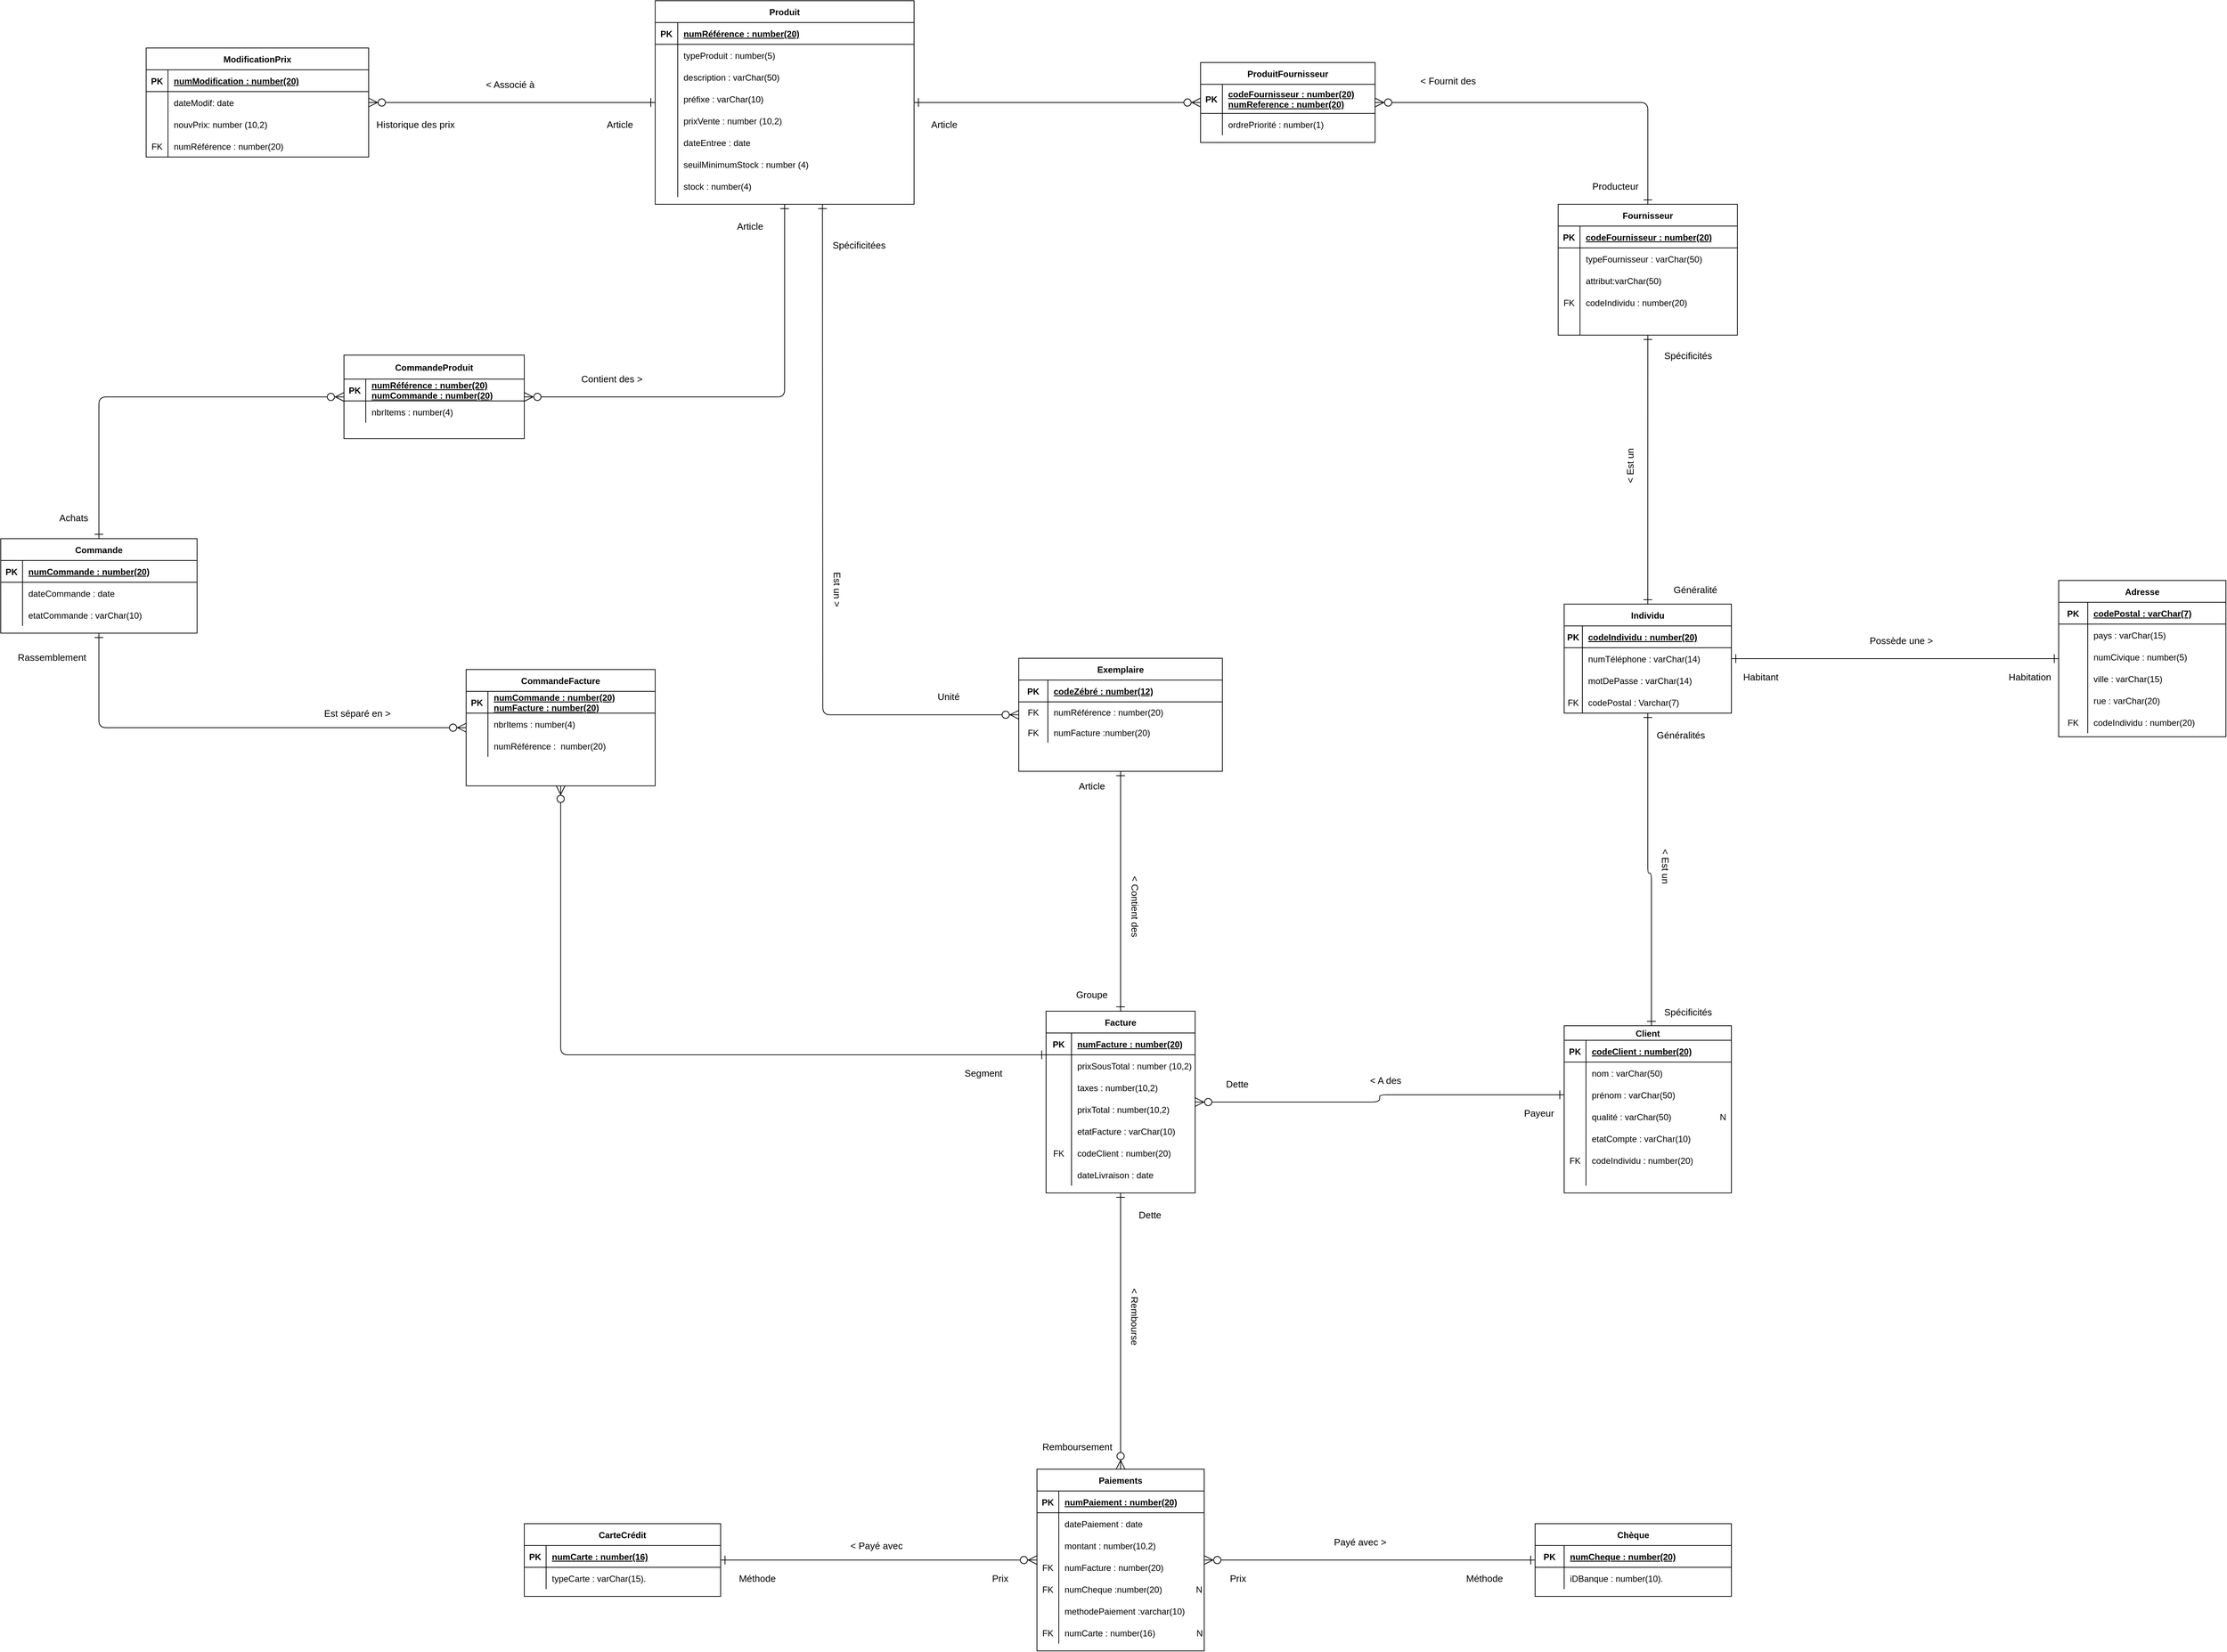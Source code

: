 <mxfile version="13.7.9" type="device"><diagram id="C5RBs43oDa-KdzZeNtuy" name="Page-1"><mxGraphModel dx="2651" dy="2136" grid="1" gridSize="10" guides="1" tooltips="1" connect="1" arrows="1" fold="1" page="1" pageScale="1" pageWidth="827" pageHeight="1169" math="0" shadow="0"><root><mxCell id="WIyWlLk6GJQsqaUBKTNV-0"/><mxCell id="WIyWlLk6GJQsqaUBKTNV-1" parent="WIyWlLk6GJQsqaUBKTNV-0"/><mxCell id="ExMKHDloeAyDaRjqd1-E-73" value="" style="endArrow=ERone;html=1;exitX=0.5;exitY=0;exitDx=0;exitDy=0;strokeWidth=1;endFill=0;endSize=10;targetPerimeterSpacing=0;startFill=0;startArrow=ERone;startSize=10;sourcePerimeterSpacing=0;edgeStyle=orthogonalEdgeStyle;" parent="WIyWlLk6GJQsqaUBKTNV-1" source="ExMKHDloeAyDaRjqd1-E-58" target="ptQOyeEV9Z3_fruMA9P3-91" edge="1"><mxGeometry width="50" height="50" relative="1" as="geometry"><mxPoint x="1260" y="560" as="sourcePoint"/><mxPoint x="1310" y="510" as="targetPoint"/></mxGeometry></mxCell><mxCell id="Qf9FhNqg1FMsfgRIpNyJ-48" value="Spécificités" style="edgeLabel;html=1;align=center;verticalAlign=middle;resizable=0;points=[];fontSize=13;" parent="ExMKHDloeAyDaRjqd1-E-73" vertex="1" connectable="0"><mxGeometry x="0.843" y="2" relative="1" as="geometry"><mxPoint x="56.9" y="-1.6" as="offset"/></mxGeometry></mxCell><mxCell id="Qf9FhNqg1FMsfgRIpNyJ-49" value="&amp;lt; Est un" style="edgeLabel;html=1;align=center;verticalAlign=middle;resizable=0;points=[];fontSize=13;rotation=-90;" parent="ExMKHDloeAyDaRjqd1-E-73" vertex="1" connectable="0"><mxGeometry x="-0.125" y="1" relative="1" as="geometry"><mxPoint x="-24" y="-28" as="offset"/></mxGeometry></mxCell><mxCell id="Qf9FhNqg1FMsfgRIpNyJ-50" value="Généralité" style="edgeLabel;html=1;align=center;verticalAlign=middle;resizable=0;points=[];fontSize=13;" parent="ExMKHDloeAyDaRjqd1-E-73" vertex="1" connectable="0"><mxGeometry x="-0.816" y="3" relative="1" as="geometry"><mxPoint x="68" y="14" as="offset"/></mxGeometry></mxCell><mxCell id="ExMKHDloeAyDaRjqd1-E-80" value="" style="endArrow=ERone;html=1;strokeWidth=1;endFill=0;endSize=10;targetPerimeterSpacing=0;startFill=0;startArrow=ERone;startSize=10;sourcePerimeterSpacing=0;edgeStyle=orthogonalEdgeStyle;" parent="WIyWlLk6GJQsqaUBKTNV-1" source="ptQOyeEV9Z3_fruMA9P3-136" target="ExMKHDloeAyDaRjqd1-E-58" edge="1"><mxGeometry width="50" height="50" relative="1" as="geometry"><mxPoint x="1220" y="760" as="sourcePoint"/><mxPoint x="1472" y="651" as="targetPoint"/><Array as="points"><mxPoint x="1480" y="1000"/><mxPoint x="1475" y="1000"/></Array></mxGeometry></mxCell><mxCell id="Qf9FhNqg1FMsfgRIpNyJ-54" value="&amp;lt; Est un" style="edgeLabel;html=1;align=center;verticalAlign=middle;resizable=0;points=[];fontSize=13;rotation=90;" parent="ExMKHDloeAyDaRjqd1-E-80" vertex="1" connectable="0"><mxGeometry x="-0.09" relative="1" as="geometry"><mxPoint x="19.7" y="-21.32" as="offset"/></mxGeometry></mxCell><mxCell id="Qf9FhNqg1FMsfgRIpNyJ-55" value="Généralités" style="edgeLabel;html=1;align=center;verticalAlign=middle;resizable=0;points=[];fontSize=13;" parent="ExMKHDloeAyDaRjqd1-E-80" vertex="1" connectable="0"><mxGeometry x="0.862" y="1" relative="1" as="geometry"><mxPoint x="46" as="offset"/></mxGeometry></mxCell><mxCell id="Qf9FhNqg1FMsfgRIpNyJ-56" value="Spécificités" style="edgeLabel;html=1;align=center;verticalAlign=middle;resizable=0;points=[];fontSize=13;" parent="ExMKHDloeAyDaRjqd1-E-80" vertex="1" connectable="0"><mxGeometry x="-0.869" y="-3" relative="1" as="geometry"><mxPoint x="46.71" y="9.68" as="offset"/></mxGeometry></mxCell><mxCell id="ExMKHDloeAyDaRjqd1-E-83" value="" style="endArrow=ERone;html=1;strokeWidth=1;endFill=0;endSize=10;targetPerimeterSpacing=0;startFill=0;startArrow=ERone;startSize=10;sourcePerimeterSpacing=0;edgeStyle=orthogonalEdgeStyle;" parent="WIyWlLk6GJQsqaUBKTNV-1" source="ExMKHDloeAyDaRjqd1-E-58" target="BIIrtmg0SLB_a2hj8C8q-114" edge="1"><mxGeometry width="50" height="50" relative="1" as="geometry"><mxPoint x="1471" y="720" as="sourcePoint"/><mxPoint x="1748.4" y="578.48" as="targetPoint"/></mxGeometry></mxCell><mxCell id="Qf9FhNqg1FMsfgRIpNyJ-51" value="Possède une &amp;gt;&amp;nbsp;" style="edgeLabel;html=1;align=center;verticalAlign=middle;resizable=0;points=[];fontSize=13;" parent="ExMKHDloeAyDaRjqd1-E-83" vertex="1" connectable="0"><mxGeometry x="0.044" y="1" relative="1" as="geometry"><mxPoint y="-24" as="offset"/></mxGeometry></mxCell><mxCell id="Qf9FhNqg1FMsfgRIpNyJ-52" value="Habitation" style="edgeLabel;html=1;align=center;verticalAlign=middle;resizable=0;points=[];fontSize=13;" parent="ExMKHDloeAyDaRjqd1-E-83" vertex="1" connectable="0"><mxGeometry x="0.867" y="2" relative="1" as="geometry"><mxPoint x="-10" y="27" as="offset"/></mxGeometry></mxCell><mxCell id="Qf9FhNqg1FMsfgRIpNyJ-53" value="Habitant" style="edgeLabel;html=1;align=center;verticalAlign=middle;resizable=0;points=[];fontSize=13;" parent="ExMKHDloeAyDaRjqd1-E-83" vertex="1" connectable="0"><mxGeometry x="-0.88" y="3" relative="1" as="geometry"><mxPoint x="13" y="28" as="offset"/></mxGeometry></mxCell><mxCell id="ExMKHDloeAyDaRjqd1-E-99" value="" style="endArrow=ERone;html=1;exitX=0.5;exitY=0;exitDx=0;exitDy=0;edgeStyle=orthogonalEdgeStyle;strokeWidth=1;endFill=0;endSize=10;targetPerimeterSpacing=0;startFill=1;startArrow=ERzeroToMany;startSize=10;sourcePerimeterSpacing=0;" parent="WIyWlLk6GJQsqaUBKTNV-1" source="ptQOyeEV9Z3_fruMA9P3-257" target="ptQOyeEV9Z3_fruMA9P3-238" edge="1"><mxGeometry width="50" height="50" relative="1" as="geometry"><mxPoint x="1610" y="1090" as="sourcePoint"/><mxPoint x="1660" y="1040" as="targetPoint"/></mxGeometry></mxCell><mxCell id="Qf9FhNqg1FMsfgRIpNyJ-69" value="Dette" style="edgeLabel;html=1;align=center;verticalAlign=middle;resizable=0;points=[];fontSize=13;" parent="ExMKHDloeAyDaRjqd1-E-99" vertex="1" connectable="0"><mxGeometry x="0.811" y="1" relative="1" as="geometry"><mxPoint x="41" y="-6.47" as="offset"/></mxGeometry></mxCell><mxCell id="Qf9FhNqg1FMsfgRIpNyJ-70" value="Remboursement" style="edgeLabel;html=1;align=center;verticalAlign=middle;resizable=0;points=[];fontSize=13;" parent="ExMKHDloeAyDaRjqd1-E-99" vertex="1" connectable="0"><mxGeometry x="-0.73" relative="1" as="geometry"><mxPoint x="-60" y="20" as="offset"/></mxGeometry></mxCell><mxCell id="Qf9FhNqg1FMsfgRIpNyJ-71" value="&amp;lt; Rembourse" style="edgeLabel;html=1;align=center;verticalAlign=middle;resizable=0;points=[];fontSize=13;rotation=90;" parent="ExMKHDloeAyDaRjqd1-E-99" vertex="1" connectable="0"><mxGeometry x="0.108" y="-1" relative="1" as="geometry"><mxPoint x="19" as="offset"/></mxGeometry></mxCell><mxCell id="ExMKHDloeAyDaRjqd1-E-100" value="" style="endArrow=ERone;html=1;entryX=0;entryY=0.5;entryDx=0;entryDy=0;strokeWidth=1;endFill=0;endSize=10;targetPerimeterSpacing=0;startFill=1;startArrow=ERzeroToMany;startSize=10;sourcePerimeterSpacing=0;edgeStyle=orthogonalEdgeStyle;" parent="WIyWlLk6GJQsqaUBKTNV-1" source="ptQOyeEV9Z3_fruMA9P3-238" target="ptQOyeEV9Z3_fruMA9P3-143" edge="1"><mxGeometry width="50" height="50" relative="1" as="geometry"><mxPoint x="1120" y="860" as="sourcePoint"/><mxPoint x="1170" y="810" as="targetPoint"/><Array as="points"/></mxGeometry></mxCell><mxCell id="Qf9FhNqg1FMsfgRIpNyJ-57" value="&amp;lt; A des" style="edgeLabel;html=1;align=center;verticalAlign=middle;resizable=0;points=[];fontSize=13;" parent="ExMKHDloeAyDaRjqd1-E-100" vertex="1" connectable="0"><mxGeometry x="-0.03" y="11" relative="1" as="geometry"><mxPoint x="10" y="-19" as="offset"/></mxGeometry></mxCell><mxCell id="Qf9FhNqg1FMsfgRIpNyJ-58" value="Payeur" style="edgeLabel;html=1;align=center;verticalAlign=middle;resizable=0;points=[];fontSize=13;" parent="ExMKHDloeAyDaRjqd1-E-100" vertex="1" connectable="0"><mxGeometry x="0.865" y="1" relative="1" as="geometry"><mxPoint y="26" as="offset"/></mxGeometry></mxCell><mxCell id="Qf9FhNqg1FMsfgRIpNyJ-59" value="Dette" style="edgeLabel;html=1;align=center;verticalAlign=middle;resizable=0;points=[];fontSize=13;" parent="ExMKHDloeAyDaRjqd1-E-100" vertex="1" connectable="0"><mxGeometry x="-0.03" y="193" relative="1" as="geometry"><mxPoint x="-193.29" y="167.62" as="offset"/></mxGeometry></mxCell><mxCell id="ExMKHDloeAyDaRjqd1-E-135" value="" style="endArrow=ERone;html=1;entryX=0.5;entryY=1;entryDx=0;entryDy=0;strokeWidth=1;endFill=0;endSize=10;targetPerimeterSpacing=0;startFill=0;startArrow=ERone;startSize=10;sourcePerimeterSpacing=0;edgeStyle=orthogonalEdgeStyle;" parent="WIyWlLk6GJQsqaUBKTNV-1" source="ptQOyeEV9Z3_fruMA9P3-238" target="ptQOyeEV9Z3_fruMA9P3-78" edge="1"><mxGeometry width="50" height="50" relative="1" as="geometry"><mxPoint x="960" y="640" as="sourcePoint"/><mxPoint x="1010" y="590" as="targetPoint"/></mxGeometry></mxCell><mxCell id="Qf9FhNqg1FMsfgRIpNyJ-44" value="Article" style="edgeLabel;html=1;align=center;verticalAlign=middle;resizable=0;points=[];fontSize=13;" parent="ExMKHDloeAyDaRjqd1-E-135" vertex="1" connectable="0"><mxGeometry x="0.803" relative="1" as="geometry"><mxPoint x="-40" y="-12.5" as="offset"/></mxGeometry></mxCell><mxCell id="Qf9FhNqg1FMsfgRIpNyJ-45" value="&amp;lt; Contient des&amp;nbsp;" style="edgeLabel;html=1;align=center;verticalAlign=middle;resizable=0;points=[];fontSize=13;rotation=90;" parent="ExMKHDloeAyDaRjqd1-E-135" vertex="1" connectable="0"><mxGeometry x="-0.134" y="-1" relative="1" as="geometry"><mxPoint x="19" as="offset"/></mxGeometry></mxCell><mxCell id="Qf9FhNqg1FMsfgRIpNyJ-46" value="Groupe" style="edgeLabel;html=1;align=center;verticalAlign=middle;resizable=0;points=[];fontSize=13;" parent="ExMKHDloeAyDaRjqd1-E-135" vertex="1" connectable="0"><mxGeometry x="-0.759" y="1" relative="1" as="geometry"><mxPoint x="-39" y="17" as="offset"/></mxGeometry></mxCell><mxCell id="BIIrtmg0SLB_a2hj8C8q-180" style="rounded=1;orthogonalLoop=1;jettySize=auto;html=1;startArrow=ERzeroToMany;startFill=1;endArrow=ERone;endFill=0;edgeStyle=orthogonalEdgeStyle;elbow=vertical;strokeWidth=1;targetPerimeterSpacing=0;sourcePerimeterSpacing=0;endSize=10;startSize=10;" parent="WIyWlLk6GJQsqaUBKTNV-1" source="ptQOyeEV9Z3_fruMA9P3-78" edge="1"><mxGeometry relative="1" as="geometry"><mxPoint x="340" y="80" as="targetPoint"/></mxGeometry></mxCell><mxCell id="Qf9FhNqg1FMsfgRIpNyJ-35" value="Spécificitées" style="edgeLabel;html=1;align=center;verticalAlign=middle;resizable=0;points=[];fontSize=13;" parent="BIIrtmg0SLB_a2hj8C8q-180" vertex="1" connectable="0"><mxGeometry x="0.88" y="-5" relative="1" as="geometry"><mxPoint x="45" y="-2.1" as="offset"/></mxGeometry></mxCell><mxCell id="Qf9FhNqg1FMsfgRIpNyJ-36" value="Unité" style="edgeLabel;html=1;align=center;verticalAlign=middle;resizable=0;points=[];fontSize=13;" parent="BIIrtmg0SLB_a2hj8C8q-180" vertex="1" connectable="0"><mxGeometry x="-0.783" y="4" relative="1" as="geometry"><mxPoint x="8" y="-29.1" as="offset"/></mxGeometry></mxCell><mxCell id="Qf9FhNqg1FMsfgRIpNyJ-37" value="Est un &amp;gt;" style="edgeLabel;html=1;align=center;verticalAlign=middle;resizable=0;points=[];fontSize=13;rotation=90;" parent="BIIrtmg0SLB_a2hj8C8q-180" vertex="1" connectable="0"><mxGeometry x="-0.174" y="-1" relative="1" as="geometry"><mxPoint x="18.95" y="-41" as="offset"/></mxGeometry></mxCell><mxCell id="BIIrtmg0SLB_a2hj8C8q-44" style="edgeStyle=orthogonalEdgeStyle;rounded=1;orthogonalLoop=1;jettySize=auto;html=1;strokeWidth=1;endFill=1;endArrow=ERzeroToMany;endSize=10;targetPerimeterSpacing=0;startFill=0;startArrow=ERone;startSize=10;sourcePerimeterSpacing=0;" parent="WIyWlLk6GJQsqaUBKTNV-1" source="BIIrtmg0SLB_a2hj8C8q-6" target="ptQOyeEV9Z3_fruMA9P3-257" edge="1"><mxGeometry relative="1" as="geometry"><mxPoint x="1070" y="1410" as="targetPoint"/></mxGeometry></mxCell><mxCell id="Qf9FhNqg1FMsfgRIpNyJ-60" value="Prix" style="edgeLabel;html=1;align=center;verticalAlign=middle;resizable=0;points=[];fontSize=13;" parent="BIIrtmg0SLB_a2hj8C8q-44" vertex="1" connectable="0"><mxGeometry x="0.798" relative="1" as="geometry"><mxPoint y="25" as="offset"/></mxGeometry></mxCell><mxCell id="Qf9FhNqg1FMsfgRIpNyJ-61" value="Méthode" style="edgeLabel;html=1;align=center;verticalAlign=middle;resizable=0;points=[];fontSize=13;" parent="BIIrtmg0SLB_a2hj8C8q-44" vertex="1" connectable="0"><mxGeometry x="-0.816" y="-2" relative="1" as="geometry"><mxPoint x="-28" y="27" as="offset"/></mxGeometry></mxCell><mxCell id="Qf9FhNqg1FMsfgRIpNyJ-62" value="Payé avec &amp;gt;" style="edgeLabel;html=1;align=center;verticalAlign=middle;resizable=0;points=[];fontSize=13;" parent="BIIrtmg0SLB_a2hj8C8q-44" vertex="1" connectable="0"><mxGeometry x="0.061" y="-3" relative="1" as="geometry"><mxPoint y="-22" as="offset"/></mxGeometry></mxCell><mxCell id="ptQOyeEV9Z3_fruMA9P3-13" value="Produit" style="shape=table;startSize=30;container=1;collapsible=1;childLayout=tableLayout;fixedRows=1;rowLines=0;fontStyle=1;align=center;resizeLast=1;" parent="WIyWlLk6GJQsqaUBKTNV-1" vertex="1"><mxGeometry x="110" y="-200" width="356" height="280" as="geometry"/></mxCell><mxCell id="ptQOyeEV9Z3_fruMA9P3-14" value="" style="shape=partialRectangle;collapsible=0;dropTarget=0;pointerEvents=0;fillColor=none;top=0;left=0;bottom=1;right=0;points=[[0,0.5],[1,0.5]];portConstraint=eastwest;" parent="ptQOyeEV9Z3_fruMA9P3-13" vertex="1"><mxGeometry y="30" width="356" height="30" as="geometry"/></mxCell><mxCell id="ptQOyeEV9Z3_fruMA9P3-15" value="PK" style="shape=partialRectangle;connectable=0;fillColor=none;top=0;left=0;bottom=0;right=0;fontStyle=1;overflow=hidden;" parent="ptQOyeEV9Z3_fruMA9P3-14" vertex="1"><mxGeometry width="31" height="30" as="geometry"/></mxCell><mxCell id="ptQOyeEV9Z3_fruMA9P3-16" value="numRéférence : number(20)" style="shape=partialRectangle;connectable=0;fillColor=none;top=0;left=0;bottom=0;right=0;align=left;spacingLeft=6;fontStyle=5;overflow=hidden;" parent="ptQOyeEV9Z3_fruMA9P3-14" vertex="1"><mxGeometry x="31" width="325" height="30" as="geometry"/></mxCell><mxCell id="ptQOyeEV9Z3_fruMA9P3-17" value="" style="shape=partialRectangle;collapsible=0;dropTarget=0;pointerEvents=0;fillColor=none;top=0;left=0;bottom=0;right=0;points=[[0,0.5],[1,0.5]];portConstraint=eastwest;" parent="ptQOyeEV9Z3_fruMA9P3-13" vertex="1"><mxGeometry y="60" width="356" height="30" as="geometry"/></mxCell><mxCell id="ptQOyeEV9Z3_fruMA9P3-18" value="" style="shape=partialRectangle;connectable=0;fillColor=none;top=0;left=0;bottom=0;right=0;editable=1;overflow=hidden;" parent="ptQOyeEV9Z3_fruMA9P3-17" vertex="1"><mxGeometry width="31" height="30" as="geometry"/></mxCell><mxCell id="ptQOyeEV9Z3_fruMA9P3-19" value="typeProduit : number(5)" style="shape=partialRectangle;connectable=0;fillColor=none;top=0;left=0;bottom=0;right=0;align=left;spacingLeft=6;overflow=hidden;" parent="ptQOyeEV9Z3_fruMA9P3-17" vertex="1"><mxGeometry x="31" width="325" height="30" as="geometry"/></mxCell><mxCell id="ptQOyeEV9Z3_fruMA9P3-20" value="" style="shape=partialRectangle;collapsible=0;dropTarget=0;pointerEvents=0;fillColor=none;top=0;left=0;bottom=0;right=0;points=[[0,0.5],[1,0.5]];portConstraint=eastwest;" parent="ptQOyeEV9Z3_fruMA9P3-13" vertex="1"><mxGeometry y="90" width="356" height="30" as="geometry"/></mxCell><mxCell id="ptQOyeEV9Z3_fruMA9P3-21" value="" style="shape=partialRectangle;connectable=0;fillColor=none;top=0;left=0;bottom=0;right=0;editable=1;overflow=hidden;" parent="ptQOyeEV9Z3_fruMA9P3-20" vertex="1"><mxGeometry width="31" height="30" as="geometry"/></mxCell><mxCell id="ptQOyeEV9Z3_fruMA9P3-22" value="description : varChar(50)" style="shape=partialRectangle;connectable=0;fillColor=none;top=0;left=0;bottom=0;right=0;align=left;spacingLeft=6;overflow=hidden;" parent="ptQOyeEV9Z3_fruMA9P3-20" vertex="1"><mxGeometry x="31" width="325" height="30" as="geometry"/></mxCell><mxCell id="ptQOyeEV9Z3_fruMA9P3-23" value="" style="shape=partialRectangle;collapsible=0;dropTarget=0;pointerEvents=0;fillColor=none;top=0;left=0;bottom=0;right=0;points=[[0,0.5],[1,0.5]];portConstraint=eastwest;" parent="ptQOyeEV9Z3_fruMA9P3-13" vertex="1"><mxGeometry y="120" width="356" height="30" as="geometry"/></mxCell><mxCell id="ptQOyeEV9Z3_fruMA9P3-24" value="&#10;&#10;" style="shape=partialRectangle;connectable=0;fillColor=none;top=0;left=0;bottom=0;right=0;editable=1;overflow=hidden;" parent="ptQOyeEV9Z3_fruMA9P3-23" vertex="1"><mxGeometry width="31" height="30" as="geometry"/></mxCell><mxCell id="ptQOyeEV9Z3_fruMA9P3-25" value="préfixe : varChar(10)" style="shape=partialRectangle;connectable=0;fillColor=none;top=0;left=0;bottom=0;right=0;align=left;spacingLeft=6;overflow=hidden;" parent="ptQOyeEV9Z3_fruMA9P3-23" vertex="1"><mxGeometry x="31" width="325" height="30" as="geometry"/></mxCell><mxCell id="ptQOyeEV9Z3_fruMA9P3-26" value="" style="shape=partialRectangle;collapsible=0;dropTarget=0;pointerEvents=0;fillColor=none;top=0;left=0;bottom=0;right=0;points=[[0,0.5],[1,0.5]];portConstraint=eastwest;" parent="ptQOyeEV9Z3_fruMA9P3-13" vertex="1"><mxGeometry y="150" width="356" height="30" as="geometry"/></mxCell><mxCell id="ptQOyeEV9Z3_fruMA9P3-27" value="&#10;&#10;" style="shape=partialRectangle;connectable=0;fillColor=none;top=0;left=0;bottom=0;right=0;editable=1;overflow=hidden;" parent="ptQOyeEV9Z3_fruMA9P3-26" vertex="1"><mxGeometry width="31" height="30" as="geometry"/></mxCell><mxCell id="ptQOyeEV9Z3_fruMA9P3-28" value="prixVente : number (10,2)" style="shape=partialRectangle;connectable=0;fillColor=none;top=0;left=0;bottom=0;right=0;align=left;spacingLeft=6;overflow=hidden;" parent="ptQOyeEV9Z3_fruMA9P3-26" vertex="1"><mxGeometry x="31" width="325" height="30" as="geometry"/></mxCell><mxCell id="ptQOyeEV9Z3_fruMA9P3-29" value="" style="shape=partialRectangle;collapsible=0;dropTarget=0;pointerEvents=0;fillColor=none;top=0;left=0;bottom=0;right=0;points=[[0,0.5],[1,0.5]];portConstraint=eastwest;" parent="ptQOyeEV9Z3_fruMA9P3-13" vertex="1"><mxGeometry y="180" width="356" height="30" as="geometry"/></mxCell><mxCell id="ptQOyeEV9Z3_fruMA9P3-30" value="&#10;&#10;" style="shape=partialRectangle;connectable=0;fillColor=none;top=0;left=0;bottom=0;right=0;editable=1;overflow=hidden;" parent="ptQOyeEV9Z3_fruMA9P3-29" vertex="1"><mxGeometry width="31" height="30" as="geometry"/></mxCell><mxCell id="ptQOyeEV9Z3_fruMA9P3-31" value="dateEntree : date" style="shape=partialRectangle;connectable=0;fillColor=none;top=0;left=0;bottom=0;right=0;align=left;spacingLeft=6;overflow=hidden;" parent="ptQOyeEV9Z3_fruMA9P3-29" vertex="1"><mxGeometry x="31" width="325" height="30" as="geometry"/></mxCell><mxCell id="ptQOyeEV9Z3_fruMA9P3-32" value="" style="shape=partialRectangle;collapsible=0;dropTarget=0;pointerEvents=0;fillColor=none;top=0;left=0;bottom=0;right=0;points=[[0,0.5],[1,0.5]];portConstraint=eastwest;" parent="ptQOyeEV9Z3_fruMA9P3-13" vertex="1"><mxGeometry y="210" width="356" height="30" as="geometry"/></mxCell><mxCell id="ptQOyeEV9Z3_fruMA9P3-33" value="&#10;&#10;" style="shape=partialRectangle;connectable=0;fillColor=none;top=0;left=0;bottom=0;right=0;editable=1;overflow=hidden;" parent="ptQOyeEV9Z3_fruMA9P3-32" vertex="1"><mxGeometry width="31" height="30" as="geometry"/></mxCell><mxCell id="ptQOyeEV9Z3_fruMA9P3-34" value="seuilMinimumStock : number (4)" style="shape=partialRectangle;connectable=0;fillColor=none;top=0;left=0;bottom=0;right=0;align=left;spacingLeft=6;overflow=hidden;" parent="ptQOyeEV9Z3_fruMA9P3-32" vertex="1"><mxGeometry x="31" width="325" height="30" as="geometry"/></mxCell><mxCell id="BIIrtmg0SLB_a2hj8C8q-111" value="" style="shape=partialRectangle;collapsible=0;dropTarget=0;pointerEvents=0;fillColor=none;top=0;left=0;bottom=0;right=0;points=[[0,0.5],[1,0.5]];portConstraint=eastwest;" parent="ptQOyeEV9Z3_fruMA9P3-13" vertex="1"><mxGeometry y="240" width="356" height="30" as="geometry"/></mxCell><mxCell id="BIIrtmg0SLB_a2hj8C8q-112" value="&#10;&#10;" style="shape=partialRectangle;connectable=0;fillColor=none;top=0;left=0;bottom=0;right=0;editable=1;overflow=hidden;" parent="BIIrtmg0SLB_a2hj8C8q-111" vertex="1"><mxGeometry width="31" height="30" as="geometry"/></mxCell><mxCell id="BIIrtmg0SLB_a2hj8C8q-113" value="stock : number(4)" style="shape=partialRectangle;connectable=0;fillColor=none;top=0;left=0;bottom=0;right=0;align=left;spacingLeft=6;overflow=hidden;" parent="BIIrtmg0SLB_a2hj8C8q-111" vertex="1"><mxGeometry x="31" width="325" height="30" as="geometry"/></mxCell><mxCell id="BIIrtmg0SLB_a2hj8C8q-178" style="edgeStyle=orthogonalEdgeStyle;orthogonalLoop=1;jettySize=auto;html=1;startArrow=ERzeroToMany;startFill=1;endArrow=ERone;endFill=0;rounded=1;strokeWidth=1;endSize=10;targetPerimeterSpacing=0;startSize=10;sourcePerimeterSpacing=0;" parent="WIyWlLk6GJQsqaUBKTNV-1" source="ptQOyeEV9Z3_fruMA9P3-65" target="ptQOyeEV9Z3_fruMA9P3-13" edge="1"><mxGeometry relative="1" as="geometry"/></mxCell><mxCell id="Qf9FhNqg1FMsfgRIpNyJ-31" value="Article" style="edgeLabel;html=1;align=center;verticalAlign=middle;resizable=0;points=[];fontSize=13;" parent="BIIrtmg0SLB_a2hj8C8q-178" vertex="1" connectable="0"><mxGeometry x="0.792" y="2" relative="1" as="geometry"><mxPoint y="28" as="offset"/></mxGeometry></mxCell><mxCell id="BIIrtmg0SLB_a2hj8C8q-179" style="edgeStyle=orthogonalEdgeStyle;rounded=1;orthogonalLoop=1;jettySize=auto;html=1;strokeWidth=1;endFill=0;endArrow=ERone;endSize=10;targetPerimeterSpacing=0;startFill=1;startArrow=ERzeroToMany;startSize=10;sourcePerimeterSpacing=0;" parent="WIyWlLk6GJQsqaUBKTNV-1" source="ptQOyeEV9Z3_fruMA9P3-65" target="ptQOyeEV9Z3_fruMA9P3-91" edge="1"><mxGeometry relative="1" as="geometry"/></mxCell><mxCell id="Qf9FhNqg1FMsfgRIpNyJ-32" value="Producteur" style="edgeLabel;html=1;align=center;verticalAlign=middle;resizable=0;points=[];fontSize=13;" parent="BIIrtmg0SLB_a2hj8C8q-179" vertex="1" connectable="0"><mxGeometry x="0.918" y="2" relative="1" as="geometry"><mxPoint x="-47.1" y="-3.9" as="offset"/></mxGeometry></mxCell><mxCell id="Qf9FhNqg1FMsfgRIpNyJ-34" value="&amp;lt; Fournit des" style="edgeLabel;html=1;align=center;verticalAlign=middle;resizable=0;points=[];fontSize=13;" parent="BIIrtmg0SLB_a2hj8C8q-179" vertex="1" connectable="0"><mxGeometry x="0.091" y="2" relative="1" as="geometry"><mxPoint x="-181" y="-28" as="offset"/></mxGeometry></mxCell><mxCell id="BIIrtmg0SLB_a2hj8C8q-81" style="edgeStyle=orthogonalEdgeStyle;rounded=1;orthogonalLoop=1;jettySize=auto;html=1;endArrow=ERone;endFill=0;startArrow=ERzeroToMany;startFill=1;strokeWidth=1;endSize=10;targetPerimeterSpacing=0;startSize=10;sourcePerimeterSpacing=0;" parent="WIyWlLk6GJQsqaUBKTNV-1" source="ExMKHDloeAyDaRjqd1-E-144" target="ptQOyeEV9Z3_fruMA9P3-181" edge="1"><mxGeometry relative="1" as="geometry"/></mxCell><mxCell id="Qf9FhNqg1FMsfgRIpNyJ-41" value="Rassemblement" style="edgeLabel;html=1;align=center;verticalAlign=middle;resizable=0;points=[];fontSize=13;" parent="BIIrtmg0SLB_a2hj8C8q-81" vertex="1" connectable="0"><mxGeometry x="0.883" y="1" relative="1" as="geometry"><mxPoint x="-64" y="-4.5" as="offset"/></mxGeometry></mxCell><mxCell id="Qf9FhNqg1FMsfgRIpNyJ-42" value="Est séparé en &amp;gt;" style="edgeLabel;html=1;align=center;verticalAlign=middle;resizable=0;points=[];fontSize=13;" parent="BIIrtmg0SLB_a2hj8C8q-81" vertex="1" connectable="0"><mxGeometry x="-0.348" y="2" relative="1" as="geometry"><mxPoint x="57" y="-22" as="offset"/></mxGeometry></mxCell><mxCell id="BIIrtmg0SLB_a2hj8C8q-175" style="edgeStyle=orthogonalEdgeStyle;rounded=1;orthogonalLoop=1;jettySize=auto;html=1;endArrow=ERone;endFill=0;startArrow=ERzeroToMany;startFill=1;strokeWidth=1;endSize=10;targetPerimeterSpacing=0;startSize=10;sourcePerimeterSpacing=0;" parent="WIyWlLk6GJQsqaUBKTNV-1" source="ptQOyeEV9Z3_fruMA9P3-200" target="ptQOyeEV9Z3_fruMA9P3-13" edge="1"><mxGeometry relative="1" as="geometry"/></mxCell><mxCell id="Qf9FhNqg1FMsfgRIpNyJ-38" value="Article" style="edgeLabel;html=1;align=center;verticalAlign=middle;resizable=0;points=[];fontSize=13;" parent="BIIrtmg0SLB_a2hj8C8q-175" vertex="1" connectable="0"><mxGeometry x="0.875" y="-3" relative="1" as="geometry"><mxPoint x="-51" y="-9" as="offset"/></mxGeometry></mxCell><mxCell id="Qf9FhNqg1FMsfgRIpNyJ-39" value="Contient des &amp;gt;" style="edgeLabel;html=1;align=center;verticalAlign=middle;resizable=0;points=[];fontSize=13;" parent="BIIrtmg0SLB_a2hj8C8q-175" vertex="1" connectable="0"><mxGeometry x="-0.583" y="-1" relative="1" as="geometry"><mxPoint x="-10" y="-26" as="offset"/></mxGeometry></mxCell><mxCell id="BIIrtmg0SLB_a2hj8C8q-176" style="edgeStyle=orthogonalEdgeStyle;rounded=1;orthogonalLoop=1;jettySize=auto;html=1;startArrow=ERzeroToMany;startFill=1;endArrow=ERone;endFill=0;strokeWidth=1;endSize=10;targetPerimeterSpacing=0;startSize=10;sourcePerimeterSpacing=0;" parent="WIyWlLk6GJQsqaUBKTNV-1" source="ptQOyeEV9Z3_fruMA9P3-200" target="ptQOyeEV9Z3_fruMA9P3-181" edge="1"><mxGeometry relative="1" as="geometry"/></mxCell><mxCell id="Qf9FhNqg1FMsfgRIpNyJ-40" value="Achats" style="edgeLabel;html=1;align=center;verticalAlign=middle;resizable=0;points=[];fontSize=13;" parent="BIIrtmg0SLB_a2hj8C8q-176" vertex="1" connectable="0"><mxGeometry x="0.891" y="-1" relative="1" as="geometry"><mxPoint x="-34" as="offset"/></mxGeometry></mxCell><mxCell id="BIIrtmg0SLB_a2hj8C8q-174" style="edgeStyle=orthogonalEdgeStyle;rounded=1;orthogonalLoop=1;jettySize=auto;html=1;startArrow=ERzeroToMany;startFill=1;endArrow=ERone;endFill=0;strokeWidth=1;endSize=10;targetPerimeterSpacing=0;startSize=10;sourcePerimeterSpacing=0;" parent="WIyWlLk6GJQsqaUBKTNV-1" source="ExMKHDloeAyDaRjqd1-E-16" target="ptQOyeEV9Z3_fruMA9P3-13" edge="1"><mxGeometry relative="1" as="geometry"/></mxCell><mxCell id="Qf9FhNqg1FMsfgRIpNyJ-28" value="&lt;font style=&quot;font-size: 13px&quot;&gt;&amp;lt; Associé à&amp;nbsp;&lt;/font&gt;" style="edgeLabel;html=1;align=center;verticalAlign=middle;resizable=0;points=[];" parent="BIIrtmg0SLB_a2hj8C8q-174" vertex="1" connectable="0"><mxGeometry x="0.057" y="1" relative="1" as="geometry"><mxPoint x="-12.5" y="-24" as="offset"/></mxGeometry></mxCell><mxCell id="Qf9FhNqg1FMsfgRIpNyJ-29" value="Historique des prix" style="edgeLabel;html=1;align=center;verticalAlign=middle;resizable=0;points=[];fontSize=13;" parent="BIIrtmg0SLB_a2hj8C8q-174" vertex="1" connectable="0"><mxGeometry x="-0.741" y="-2" relative="1" as="geometry"><mxPoint x="13" y="28" as="offset"/></mxGeometry></mxCell><mxCell id="Qf9FhNqg1FMsfgRIpNyJ-30" value="Article" style="edgeLabel;html=1;align=center;verticalAlign=middle;resizable=0;points=[];fontSize=13;" parent="BIIrtmg0SLB_a2hj8C8q-174" vertex="1" connectable="0"><mxGeometry x="0.751" relative="1" as="geometry"><mxPoint y="30" as="offset"/></mxGeometry></mxCell><mxCell id="BIIrtmg0SLB_a2hj8C8q-177" style="edgeStyle=orthogonalEdgeStyle;rounded=1;orthogonalLoop=1;jettySize=auto;html=1;endArrow=ERone;endFill=0;startArrow=ERzeroToMany;startFill=1;strokeWidth=1;endSize=10;targetPerimeterSpacing=0;startSize=10;sourcePerimeterSpacing=0;" parent="WIyWlLk6GJQsqaUBKTNV-1" source="ExMKHDloeAyDaRjqd1-E-144" target="ptQOyeEV9Z3_fruMA9P3-238" edge="1"><mxGeometry relative="1" as="geometry"><mxPoint x="560" y="1250" as="targetPoint"/><Array as="points"><mxPoint x="-20" y="1250"/></Array></mxGeometry></mxCell><mxCell id="Qf9FhNqg1FMsfgRIpNyJ-43" value="Segment" style="edgeLabel;html=1;align=center;verticalAlign=middle;resizable=0;points=[];fontSize=13;" parent="BIIrtmg0SLB_a2hj8C8q-177" vertex="1" connectable="0"><mxGeometry x="0.859" y="-2" relative="1" as="geometry"><mxPoint x="-14" y="23" as="offset"/></mxGeometry></mxCell><mxCell id="Qf9FhNqg1FMsfgRIpNyJ-11" style="edgeStyle=orthogonalEdgeStyle;rounded=1;orthogonalLoop=1;jettySize=auto;html=1;startArrow=ERone;startFill=0;startSize=10;sourcePerimeterSpacing=0;endArrow=ERzeroToMany;endFill=1;endSize=10;targetPerimeterSpacing=0;strokeWidth=1;" parent="WIyWlLk6GJQsqaUBKTNV-1" source="BIIrtmg0SLB_a2hj8C8q-25" target="ptQOyeEV9Z3_fruMA9P3-257" edge="1"><mxGeometry relative="1" as="geometry"/></mxCell><mxCell id="Qf9FhNqg1FMsfgRIpNyJ-63" value="&amp;lt; Payé avec" style="edgeLabel;html=1;align=center;verticalAlign=middle;resizable=0;points=[];fontSize=13;" parent="Qf9FhNqg1FMsfgRIpNyJ-11" vertex="1" connectable="0"><mxGeometry x="-0.085" y="1" relative="1" as="geometry"><mxPoint x="15" y="-19" as="offset"/></mxGeometry></mxCell><mxCell id="Qf9FhNqg1FMsfgRIpNyJ-64" value="Prix" style="edgeLabel;html=1;align=center;verticalAlign=middle;resizable=0;points=[];fontSize=13;" parent="Qf9FhNqg1FMsfgRIpNyJ-11" vertex="1" connectable="0"><mxGeometry x="0.765" y="2" relative="1" as="geometry"><mxPoint y="27" as="offset"/></mxGeometry></mxCell><mxCell id="Qf9FhNqg1FMsfgRIpNyJ-65" value="Méthode" style="edgeLabel;html=1;align=center;verticalAlign=middle;resizable=0;points=[];fontSize=13;" parent="Qf9FhNqg1FMsfgRIpNyJ-11" vertex="1" connectable="0"><mxGeometry x="-0.784" y="-1" relative="1" as="geometry"><mxPoint x="3" y="24" as="offset"/></mxGeometry></mxCell><mxCell id="ptQOyeEV9Z3_fruMA9P3-65" value="ProduitFournisseur" style="shape=table;startSize=30;container=1;collapsible=1;childLayout=tableLayout;fixedRows=1;rowLines=0;fontStyle=1;align=center;resizeLast=1;" parent="WIyWlLk6GJQsqaUBKTNV-1" vertex="1"><mxGeometry x="860" y="-115" width="240" height="110" as="geometry"/></mxCell><mxCell id="ptQOyeEV9Z3_fruMA9P3-66" value="" style="shape=partialRectangle;collapsible=0;dropTarget=0;pointerEvents=0;fillColor=none;top=0;left=0;bottom=1;right=0;points=[[0,0.5],[1,0.5]];portConstraint=eastwest;" parent="ptQOyeEV9Z3_fruMA9P3-65" vertex="1"><mxGeometry y="30" width="240" height="40" as="geometry"/></mxCell><mxCell id="ptQOyeEV9Z3_fruMA9P3-67" value="PK" style="shape=partialRectangle;connectable=0;fillColor=none;top=0;left=0;bottom=0;right=0;fontStyle=1;overflow=hidden;" parent="ptQOyeEV9Z3_fruMA9P3-66" vertex="1"><mxGeometry width="30" height="40" as="geometry"/></mxCell><mxCell id="ptQOyeEV9Z3_fruMA9P3-68" value="codeFournisseur : number(20)&#10;numReference : number(20)" style="shape=partialRectangle;connectable=0;fillColor=none;top=0;left=0;bottom=0;right=0;align=left;spacingLeft=6;fontStyle=5;overflow=hidden;" parent="ptQOyeEV9Z3_fruMA9P3-66" vertex="1"><mxGeometry x="30" width="210" height="40" as="geometry"/></mxCell><mxCell id="ptQOyeEV9Z3_fruMA9P3-75" value="" style="shape=partialRectangle;collapsible=0;dropTarget=0;pointerEvents=0;fillColor=none;top=0;left=0;bottom=0;right=0;points=[[0,0.5],[1,0.5]];portConstraint=eastwest;" parent="ptQOyeEV9Z3_fruMA9P3-65" vertex="1"><mxGeometry y="70" width="240" height="30" as="geometry"/></mxCell><mxCell id="ptQOyeEV9Z3_fruMA9P3-76" value="" style="shape=partialRectangle;connectable=0;fillColor=none;top=0;left=0;bottom=0;right=0;editable=1;overflow=hidden;" parent="ptQOyeEV9Z3_fruMA9P3-75" vertex="1"><mxGeometry width="30" height="30" as="geometry"/></mxCell><mxCell id="ptQOyeEV9Z3_fruMA9P3-77" value="ordrePriorité : number(1)" style="shape=partialRectangle;connectable=0;fillColor=none;top=0;left=0;bottom=0;right=0;align=left;spacingLeft=6;overflow=hidden;" parent="ptQOyeEV9Z3_fruMA9P3-75" vertex="1"><mxGeometry x="30" width="210" height="30" as="geometry"/></mxCell><mxCell id="ptQOyeEV9Z3_fruMA9P3-200" value="CommandeProduit" style="shape=table;startSize=33;container=1;collapsible=1;childLayout=tableLayout;fixedRows=1;rowLines=0;fontStyle=1;align=center;resizeLast=1;" parent="WIyWlLk6GJQsqaUBKTNV-1" vertex="1"><mxGeometry x="-318" y="287.5" width="248" height="115" as="geometry"/></mxCell><mxCell id="ptQOyeEV9Z3_fruMA9P3-201" value="" style="shape=partialRectangle;collapsible=0;dropTarget=0;pointerEvents=0;fillColor=none;top=0;left=0;bottom=1;right=0;points=[[0,0.5],[1,0.5]];portConstraint=eastwest;" parent="ptQOyeEV9Z3_fruMA9P3-200" vertex="1"><mxGeometry y="33" width="248" height="30" as="geometry"/></mxCell><mxCell id="ptQOyeEV9Z3_fruMA9P3-202" value="PK" style="shape=partialRectangle;connectable=0;fillColor=none;top=0;left=0;bottom=0;right=0;fontStyle=1;overflow=hidden;" parent="ptQOyeEV9Z3_fruMA9P3-201" vertex="1"><mxGeometry width="30" height="30" as="geometry"/></mxCell><mxCell id="ptQOyeEV9Z3_fruMA9P3-203" value="numRéférence : number(20)&#10;numCommande : number(20)" style="shape=partialRectangle;connectable=0;fillColor=none;top=0;left=0;bottom=0;right=0;align=left;spacingLeft=6;fontStyle=5;overflow=hidden;" parent="ptQOyeEV9Z3_fruMA9P3-201" vertex="1"><mxGeometry x="30" width="218" height="30" as="geometry"/></mxCell><mxCell id="ptQOyeEV9Z3_fruMA9P3-207" value="" style="shape=partialRectangle;collapsible=0;dropTarget=0;pointerEvents=0;fillColor=none;top=0;left=0;bottom=0;right=0;points=[[0,0.5],[1,0.5]];portConstraint=eastwest;" parent="ptQOyeEV9Z3_fruMA9P3-200" vertex="1"><mxGeometry y="63" width="248" height="30" as="geometry"/></mxCell><mxCell id="ptQOyeEV9Z3_fruMA9P3-208" value="" style="shape=partialRectangle;connectable=0;fillColor=none;top=0;left=0;bottom=0;right=0;editable=1;overflow=hidden;" parent="ptQOyeEV9Z3_fruMA9P3-207" vertex="1"><mxGeometry width="30" height="30" as="geometry"/></mxCell><mxCell id="ptQOyeEV9Z3_fruMA9P3-209" value="nbrItems : number(4)" style="shape=partialRectangle;connectable=0;fillColor=none;top=0;left=0;bottom=0;right=0;align=left;spacingLeft=6;overflow=hidden;" parent="ptQOyeEV9Z3_fruMA9P3-207" vertex="1"><mxGeometry x="30" width="218" height="30" as="geometry"/></mxCell><mxCell id="ExMKHDloeAyDaRjqd1-E-12" value="ModificationPrix" style="shape=table;startSize=30;container=1;collapsible=1;childLayout=tableLayout;fixedRows=1;rowLines=0;fontStyle=1;align=center;resizeLast=1;" parent="WIyWlLk6GJQsqaUBKTNV-1" vertex="1"><mxGeometry x="-590" y="-135" width="306" height="150" as="geometry"/></mxCell><mxCell id="ExMKHDloeAyDaRjqd1-E-13" value="" style="shape=partialRectangle;collapsible=0;dropTarget=0;pointerEvents=0;fillColor=none;top=0;left=0;bottom=1;right=0;points=[[0,0.5],[1,0.5]];portConstraint=eastwest;" parent="ExMKHDloeAyDaRjqd1-E-12" vertex="1"><mxGeometry y="30" width="306" height="30" as="geometry"/></mxCell><mxCell id="ExMKHDloeAyDaRjqd1-E-14" value="PK" style="shape=partialRectangle;connectable=0;fillColor=none;top=0;left=0;bottom=0;right=0;fontStyle=1;overflow=hidden;" parent="ExMKHDloeAyDaRjqd1-E-13" vertex="1"><mxGeometry width="30" height="30" as="geometry"/></mxCell><mxCell id="ExMKHDloeAyDaRjqd1-E-15" value="numModification : number(20)" style="shape=partialRectangle;connectable=0;fillColor=none;top=0;left=0;bottom=0;right=0;align=left;spacingLeft=6;fontStyle=5;overflow=hidden;" parent="ExMKHDloeAyDaRjqd1-E-13" vertex="1"><mxGeometry x="30" width="276" height="30" as="geometry"/></mxCell><mxCell id="ExMKHDloeAyDaRjqd1-E-16" value="" style="shape=partialRectangle;collapsible=0;dropTarget=0;pointerEvents=0;fillColor=none;top=0;left=0;bottom=0;right=0;points=[[0,0.5],[1,0.5]];portConstraint=eastwest;" parent="ExMKHDloeAyDaRjqd1-E-12" vertex="1"><mxGeometry y="60" width="306" height="30" as="geometry"/></mxCell><mxCell id="ExMKHDloeAyDaRjqd1-E-17" value="" style="shape=partialRectangle;connectable=0;fillColor=none;top=0;left=0;bottom=0;right=0;editable=1;overflow=hidden;" parent="ExMKHDloeAyDaRjqd1-E-16" vertex="1"><mxGeometry width="30" height="30" as="geometry"/></mxCell><mxCell id="ExMKHDloeAyDaRjqd1-E-18" value="dateModif: date" style="shape=partialRectangle;connectable=0;fillColor=none;top=0;left=0;bottom=0;right=0;align=left;spacingLeft=6;overflow=hidden;" parent="ExMKHDloeAyDaRjqd1-E-16" vertex="1"><mxGeometry x="30" width="276" height="30" as="geometry"/></mxCell><mxCell id="ExMKHDloeAyDaRjqd1-E-22" value="" style="shape=partialRectangle;collapsible=0;dropTarget=0;pointerEvents=0;fillColor=none;top=0;left=0;bottom=0;right=0;points=[[0,0.5],[1,0.5]];portConstraint=eastwest;" parent="ExMKHDloeAyDaRjqd1-E-12" vertex="1"><mxGeometry y="90" width="306" height="30" as="geometry"/></mxCell><mxCell id="ExMKHDloeAyDaRjqd1-E-23" value="" style="shape=partialRectangle;connectable=0;fillColor=none;top=0;left=0;bottom=0;right=0;editable=1;overflow=hidden;" parent="ExMKHDloeAyDaRjqd1-E-22" vertex="1"><mxGeometry width="30" height="30" as="geometry"/></mxCell><mxCell id="ExMKHDloeAyDaRjqd1-E-24" value="nouvPrix: number (10,2)" style="shape=partialRectangle;connectable=0;fillColor=none;top=0;left=0;bottom=0;right=0;align=left;spacingLeft=6;overflow=hidden;" parent="ExMKHDloeAyDaRjqd1-E-22" vertex="1"><mxGeometry x="30" width="276" height="30" as="geometry"/></mxCell><mxCell id="BIIrtmg0SLB_a2hj8C8q-108" value="" style="shape=partialRectangle;collapsible=0;dropTarget=0;pointerEvents=0;fillColor=none;top=0;left=0;bottom=0;right=0;points=[[0,0.5],[1,0.5]];portConstraint=eastwest;" parent="ExMKHDloeAyDaRjqd1-E-12" vertex="1"><mxGeometry y="120" width="306" height="30" as="geometry"/></mxCell><mxCell id="BIIrtmg0SLB_a2hj8C8q-109" value="FK" style="shape=partialRectangle;connectable=0;fillColor=none;top=0;left=0;bottom=0;right=0;editable=1;overflow=hidden;" parent="BIIrtmg0SLB_a2hj8C8q-108" vertex="1"><mxGeometry width="30" height="30" as="geometry"/></mxCell><mxCell id="BIIrtmg0SLB_a2hj8C8q-110" value="numRéférence : number(20)" style="shape=partialRectangle;connectable=0;fillColor=none;top=0;left=0;bottom=0;right=0;align=left;spacingLeft=6;overflow=hidden;" parent="BIIrtmg0SLB_a2hj8C8q-108" vertex="1"><mxGeometry x="30" width="276" height="30" as="geometry"/></mxCell><mxCell id="ptQOyeEV9Z3_fruMA9P3-257" value="Paiements" style="shape=table;startSize=30;container=1;collapsible=1;childLayout=tableLayout;fixedRows=1;rowLines=0;fontStyle=1;align=center;resizeLast=1;" parent="WIyWlLk6GJQsqaUBKTNV-1" vertex="1"><mxGeometry x="635" y="1820" width="230" height="250" as="geometry"/></mxCell><mxCell id="ptQOyeEV9Z3_fruMA9P3-258" value="" style="shape=partialRectangle;collapsible=0;dropTarget=0;pointerEvents=0;fillColor=none;top=0;left=0;bottom=1;right=0;points=[[0,0.5],[1,0.5]];portConstraint=eastwest;" parent="ptQOyeEV9Z3_fruMA9P3-257" vertex="1"><mxGeometry y="30" width="230" height="30" as="geometry"/></mxCell><mxCell id="ptQOyeEV9Z3_fruMA9P3-259" value="PK" style="shape=partialRectangle;connectable=0;fillColor=none;top=0;left=0;bottom=0;right=0;fontStyle=1;overflow=hidden;" parent="ptQOyeEV9Z3_fruMA9P3-258" vertex="1"><mxGeometry width="30" height="30" as="geometry"/></mxCell><mxCell id="ptQOyeEV9Z3_fruMA9P3-260" value="numPaiement : number(20)" style="shape=partialRectangle;connectable=0;fillColor=none;top=0;left=0;bottom=0;right=0;align=left;spacingLeft=6;fontStyle=5;overflow=hidden;" parent="ptQOyeEV9Z3_fruMA9P3-258" vertex="1"><mxGeometry x="30" width="200" height="30" as="geometry"/></mxCell><mxCell id="ptQOyeEV9Z3_fruMA9P3-261" value="" style="shape=partialRectangle;collapsible=0;dropTarget=0;pointerEvents=0;fillColor=none;top=0;left=0;bottom=0;right=0;points=[[0,0.5],[1,0.5]];portConstraint=eastwest;" parent="ptQOyeEV9Z3_fruMA9P3-257" vertex="1"><mxGeometry y="60" width="230" height="30" as="geometry"/></mxCell><mxCell id="ptQOyeEV9Z3_fruMA9P3-262" value="" style="shape=partialRectangle;connectable=0;fillColor=none;top=0;left=0;bottom=0;right=0;editable=1;overflow=hidden;" parent="ptQOyeEV9Z3_fruMA9P3-261" vertex="1"><mxGeometry width="30" height="30" as="geometry"/></mxCell><mxCell id="ptQOyeEV9Z3_fruMA9P3-263" value="datePaiement : date" style="shape=partialRectangle;connectable=0;fillColor=none;top=0;left=0;bottom=0;right=0;align=left;spacingLeft=6;overflow=hidden;" parent="ptQOyeEV9Z3_fruMA9P3-261" vertex="1"><mxGeometry x="30" width="200" height="30" as="geometry"/></mxCell><mxCell id="ptQOyeEV9Z3_fruMA9P3-264" value="" style="shape=partialRectangle;collapsible=0;dropTarget=0;pointerEvents=0;fillColor=none;top=0;left=0;bottom=0;right=0;points=[[0,0.5],[1,0.5]];portConstraint=eastwest;" parent="ptQOyeEV9Z3_fruMA9P3-257" vertex="1"><mxGeometry y="90" width="230" height="30" as="geometry"/></mxCell><mxCell id="ptQOyeEV9Z3_fruMA9P3-265" value="" style="shape=partialRectangle;connectable=0;fillColor=none;top=0;left=0;bottom=0;right=0;editable=1;overflow=hidden;" parent="ptQOyeEV9Z3_fruMA9P3-264" vertex="1"><mxGeometry width="30" height="30" as="geometry"/></mxCell><mxCell id="ptQOyeEV9Z3_fruMA9P3-266" value="montant : number(10,2)" style="shape=partialRectangle;connectable=0;fillColor=none;top=0;left=0;bottom=0;right=0;align=left;spacingLeft=6;overflow=hidden;" parent="ptQOyeEV9Z3_fruMA9P3-264" vertex="1"><mxGeometry x="30" width="200" height="30" as="geometry"/></mxCell><mxCell id="ptQOyeEV9Z3_fruMA9P3-267" value="" style="shape=partialRectangle;collapsible=0;dropTarget=0;pointerEvents=0;fillColor=none;top=0;left=0;bottom=0;right=0;points=[[0,0.5],[1,0.5]];portConstraint=eastwest;" parent="ptQOyeEV9Z3_fruMA9P3-257" vertex="1"><mxGeometry y="120" width="230" height="30" as="geometry"/></mxCell><mxCell id="ptQOyeEV9Z3_fruMA9P3-268" value="FK" style="shape=partialRectangle;connectable=0;fillColor=none;top=0;left=0;bottom=0;right=0;editable=1;overflow=hidden;" parent="ptQOyeEV9Z3_fruMA9P3-267" vertex="1"><mxGeometry width="30" height="30" as="geometry"/></mxCell><mxCell id="ptQOyeEV9Z3_fruMA9P3-269" value="numFacture : number(20)" style="shape=partialRectangle;connectable=0;fillColor=none;top=0;left=0;bottom=0;right=0;align=left;spacingLeft=6;overflow=hidden;" parent="ptQOyeEV9Z3_fruMA9P3-267" vertex="1"><mxGeometry x="30" width="200" height="30" as="geometry"/></mxCell><mxCell id="Qf9FhNqg1FMsfgRIpNyJ-19" value="" style="shape=partialRectangle;collapsible=0;dropTarget=0;pointerEvents=0;fillColor=none;top=0;left=0;bottom=0;right=0;points=[[0,0.5],[1,0.5]];portConstraint=eastwest;" parent="ptQOyeEV9Z3_fruMA9P3-257" vertex="1"><mxGeometry y="150" width="230" height="30" as="geometry"/></mxCell><mxCell id="Qf9FhNqg1FMsfgRIpNyJ-20" value="FK" style="shape=partialRectangle;connectable=0;fillColor=none;top=0;left=0;bottom=0;right=0;editable=1;overflow=hidden;" parent="Qf9FhNqg1FMsfgRIpNyJ-19" vertex="1"><mxGeometry width="30" height="30" as="geometry"/></mxCell><mxCell id="Qf9FhNqg1FMsfgRIpNyJ-21" value="numCheque :number(20)              N" style="shape=partialRectangle;connectable=0;fillColor=none;top=0;left=0;bottom=0;right=0;align=left;spacingLeft=6;overflow=hidden;" parent="Qf9FhNqg1FMsfgRIpNyJ-19" vertex="1"><mxGeometry x="30" width="200" height="30" as="geometry"/></mxCell><mxCell id="NAnuGwQEhGF7GJAYNtNc-20" value="" style="shape=partialRectangle;collapsible=0;dropTarget=0;pointerEvents=0;fillColor=none;top=0;left=0;bottom=0;right=0;points=[[0,0.5],[1,0.5]];portConstraint=eastwest;" vertex="1" parent="ptQOyeEV9Z3_fruMA9P3-257"><mxGeometry y="180" width="230" height="30" as="geometry"/></mxCell><mxCell id="NAnuGwQEhGF7GJAYNtNc-21" value="" style="shape=partialRectangle;connectable=0;fillColor=none;top=0;left=0;bottom=0;right=0;editable=1;overflow=hidden;" vertex="1" parent="NAnuGwQEhGF7GJAYNtNc-20"><mxGeometry width="30" height="30" as="geometry"/></mxCell><mxCell id="NAnuGwQEhGF7GJAYNtNc-22" value="methodePaiement :varchar(10)" style="shape=partialRectangle;connectable=0;fillColor=none;top=0;left=0;bottom=0;right=0;align=left;spacingLeft=6;overflow=hidden;" vertex="1" parent="NAnuGwQEhGF7GJAYNtNc-20"><mxGeometry x="30" width="200" height="30" as="geometry"/></mxCell><mxCell id="NAnuGwQEhGF7GJAYNtNc-23" value="" style="shape=partialRectangle;collapsible=0;dropTarget=0;pointerEvents=0;fillColor=none;top=0;left=0;bottom=0;right=0;points=[[0,0.5],[1,0.5]];portConstraint=eastwest;" vertex="1" parent="ptQOyeEV9Z3_fruMA9P3-257"><mxGeometry y="210" width="230" height="30" as="geometry"/></mxCell><mxCell id="NAnuGwQEhGF7GJAYNtNc-24" value="FK" style="shape=partialRectangle;connectable=0;fillColor=none;top=0;left=0;bottom=0;right=0;editable=1;overflow=hidden;" vertex="1" parent="NAnuGwQEhGF7GJAYNtNc-23"><mxGeometry width="30" height="30" as="geometry"/></mxCell><mxCell id="NAnuGwQEhGF7GJAYNtNc-25" value="numCarte : number(16)                 N" style="shape=partialRectangle;connectable=0;fillColor=none;top=0;left=0;bottom=0;right=0;align=left;spacingLeft=6;overflow=hidden;" vertex="1" parent="NAnuGwQEhGF7GJAYNtNc-23"><mxGeometry x="30" width="200" height="30" as="geometry"/></mxCell><mxCell id="ExMKHDloeAyDaRjqd1-E-58" value="Individu" style="shape=table;startSize=30;container=1;collapsible=1;childLayout=tableLayout;fixedRows=1;rowLines=0;fontStyle=1;align=center;resizeLast=1;" parent="WIyWlLk6GJQsqaUBKTNV-1" vertex="1"><mxGeometry x="1360" y="630" width="230" height="150" as="geometry"/></mxCell><mxCell id="ExMKHDloeAyDaRjqd1-E-59" value="" style="shape=partialRectangle;collapsible=0;dropTarget=0;pointerEvents=0;fillColor=none;top=0;left=0;bottom=1;right=0;points=[[0,0.5],[1,0.5]];portConstraint=eastwest;" parent="ExMKHDloeAyDaRjqd1-E-58" vertex="1"><mxGeometry y="30" width="230" height="30" as="geometry"/></mxCell><mxCell id="ExMKHDloeAyDaRjqd1-E-60" value="PK" style="shape=partialRectangle;connectable=0;fillColor=none;top=0;left=0;bottom=0;right=0;fontStyle=1;overflow=hidden;" parent="ExMKHDloeAyDaRjqd1-E-59" vertex="1"><mxGeometry width="25" height="30" as="geometry"/></mxCell><mxCell id="ExMKHDloeAyDaRjqd1-E-61" value="codeIndividu : number(20)" style="shape=partialRectangle;connectable=0;fillColor=none;top=0;left=0;bottom=0;right=0;align=left;spacingLeft=6;fontStyle=5;overflow=hidden;" parent="ExMKHDloeAyDaRjqd1-E-59" vertex="1"><mxGeometry x="25" width="205" height="30" as="geometry"/></mxCell><mxCell id="ExMKHDloeAyDaRjqd1-E-68" value="" style="shape=partialRectangle;collapsible=0;dropTarget=0;pointerEvents=0;fillColor=none;top=0;left=0;bottom=0;right=0;points=[[0,0.5],[1,0.5]];portConstraint=eastwest;" parent="ExMKHDloeAyDaRjqd1-E-58" vertex="1"><mxGeometry y="60" width="230" height="30" as="geometry"/></mxCell><mxCell id="ExMKHDloeAyDaRjqd1-E-69" value="" style="shape=partialRectangle;connectable=0;fillColor=none;top=0;left=0;bottom=0;right=0;editable=1;overflow=hidden;" parent="ExMKHDloeAyDaRjqd1-E-68" vertex="1"><mxGeometry width="25" height="30" as="geometry"/></mxCell><mxCell id="ExMKHDloeAyDaRjqd1-E-70" value="numTéléphone : varChar(14)" style="shape=partialRectangle;connectable=0;fillColor=none;top=0;left=0;bottom=0;right=0;align=left;spacingLeft=6;overflow=hidden;" parent="ExMKHDloeAyDaRjqd1-E-68" vertex="1"><mxGeometry x="25" width="205" height="30" as="geometry"/></mxCell><mxCell id="ExMKHDloeAyDaRjqd1-E-62" value="" style="shape=partialRectangle;collapsible=0;dropTarget=0;pointerEvents=0;fillColor=none;top=0;left=0;bottom=0;right=0;points=[[0,0.5],[1,0.5]];portConstraint=eastwest;" parent="ExMKHDloeAyDaRjqd1-E-58" vertex="1"><mxGeometry y="90" width="230" height="30" as="geometry"/></mxCell><mxCell id="ExMKHDloeAyDaRjqd1-E-63" value="" style="shape=partialRectangle;connectable=0;fillColor=none;top=0;left=0;bottom=0;right=0;editable=1;overflow=hidden;" parent="ExMKHDloeAyDaRjqd1-E-62" vertex="1"><mxGeometry width="25" height="30" as="geometry"/></mxCell><mxCell id="ExMKHDloeAyDaRjqd1-E-64" value="motDePasse : varChar(14)" style="shape=partialRectangle;connectable=0;fillColor=none;top=0;left=0;bottom=0;right=0;align=left;spacingLeft=6;overflow=hidden;" parent="ExMKHDloeAyDaRjqd1-E-62" vertex="1"><mxGeometry x="25" width="205" height="30" as="geometry"/></mxCell><mxCell id="Qf9FhNqg1FMsfgRIpNyJ-6" value="" style="shape=partialRectangle;collapsible=0;dropTarget=0;pointerEvents=0;fillColor=none;top=0;left=0;bottom=0;right=0;points=[[0,0.5],[1,0.5]];portConstraint=eastwest;" parent="ExMKHDloeAyDaRjqd1-E-58" vertex="1"><mxGeometry y="120" width="230" height="30" as="geometry"/></mxCell><mxCell id="Qf9FhNqg1FMsfgRIpNyJ-7" value="FK" style="shape=partialRectangle;connectable=0;fillColor=none;top=0;left=0;bottom=0;right=0;editable=1;overflow=hidden;" parent="Qf9FhNqg1FMsfgRIpNyJ-6" vertex="1"><mxGeometry width="25" height="30" as="geometry"/></mxCell><mxCell id="Qf9FhNqg1FMsfgRIpNyJ-8" value="codePostal : Varchar(7)" style="shape=partialRectangle;connectable=0;fillColor=none;top=0;left=0;bottom=0;right=0;align=left;spacingLeft=6;overflow=hidden;" parent="Qf9FhNqg1FMsfgRIpNyJ-6" vertex="1"><mxGeometry x="25" width="205" height="30" as="geometry"/></mxCell><mxCell id="ptQOyeEV9Z3_fruMA9P3-181" value="Commande" style="shape=table;startSize=30;container=1;collapsible=1;childLayout=tableLayout;fixedRows=1;rowLines=0;fontStyle=1;align=center;resizeLast=1;" parent="WIyWlLk6GJQsqaUBKTNV-1" vertex="1"><mxGeometry x="-790" y="540" width="270" height="130" as="geometry"/></mxCell><mxCell id="ptQOyeEV9Z3_fruMA9P3-182" value="" style="shape=partialRectangle;collapsible=0;dropTarget=0;pointerEvents=0;fillColor=none;top=0;left=0;bottom=1;right=0;points=[[0,0.5],[1,0.5]];portConstraint=eastwest;" parent="ptQOyeEV9Z3_fruMA9P3-181" vertex="1"><mxGeometry y="30" width="270" height="30" as="geometry"/></mxCell><mxCell id="ptQOyeEV9Z3_fruMA9P3-183" value="PK" style="shape=partialRectangle;connectable=0;fillColor=none;top=0;left=0;bottom=0;right=0;fontStyle=1;overflow=hidden;" parent="ptQOyeEV9Z3_fruMA9P3-182" vertex="1"><mxGeometry width="30" height="30" as="geometry"/></mxCell><mxCell id="ptQOyeEV9Z3_fruMA9P3-184" value="numCommande : number(20)" style="shape=partialRectangle;connectable=0;fillColor=none;top=0;left=0;bottom=0;right=0;align=left;spacingLeft=6;fontStyle=5;overflow=hidden;" parent="ptQOyeEV9Z3_fruMA9P3-182" vertex="1"><mxGeometry x="30" width="240" height="30" as="geometry"/></mxCell><mxCell id="ptQOyeEV9Z3_fruMA9P3-185" value="" style="shape=partialRectangle;collapsible=0;dropTarget=0;pointerEvents=0;fillColor=none;top=0;left=0;bottom=0;right=0;points=[[0,0.5],[1,0.5]];portConstraint=eastwest;" parent="ptQOyeEV9Z3_fruMA9P3-181" vertex="1"><mxGeometry y="60" width="270" height="30" as="geometry"/></mxCell><mxCell id="ptQOyeEV9Z3_fruMA9P3-186" value="" style="shape=partialRectangle;connectable=0;fillColor=none;top=0;left=0;bottom=0;right=0;editable=1;overflow=hidden;" parent="ptQOyeEV9Z3_fruMA9P3-185" vertex="1"><mxGeometry width="30" height="30" as="geometry"/></mxCell><mxCell id="ptQOyeEV9Z3_fruMA9P3-187" value="dateCommande : date" style="shape=partialRectangle;connectable=0;fillColor=none;top=0;left=0;bottom=0;right=0;align=left;spacingLeft=6;overflow=hidden;" parent="ptQOyeEV9Z3_fruMA9P3-185" vertex="1"><mxGeometry x="30" width="240" height="30" as="geometry"/></mxCell><mxCell id="ptQOyeEV9Z3_fruMA9P3-194" value="" style="shape=partialRectangle;collapsible=0;dropTarget=0;pointerEvents=0;fillColor=none;top=0;left=0;bottom=0;right=0;points=[[0,0.5],[1,0.5]];portConstraint=eastwest;" parent="ptQOyeEV9Z3_fruMA9P3-181" vertex="1"><mxGeometry y="90" width="270" height="30" as="geometry"/></mxCell><mxCell id="ptQOyeEV9Z3_fruMA9P3-195" value="" style="shape=partialRectangle;connectable=0;fillColor=none;top=0;left=0;bottom=0;right=0;editable=1;overflow=hidden;" parent="ptQOyeEV9Z3_fruMA9P3-194" vertex="1"><mxGeometry width="30" height="30" as="geometry"/></mxCell><mxCell id="ptQOyeEV9Z3_fruMA9P3-196" value="etatCommande : varChar(10)" style="shape=partialRectangle;connectable=0;fillColor=none;top=0;left=0;bottom=0;right=0;align=left;spacingLeft=6;overflow=hidden;" parent="ptQOyeEV9Z3_fruMA9P3-194" vertex="1"><mxGeometry x="30" width="240" height="30" as="geometry"/></mxCell><mxCell id="ExMKHDloeAyDaRjqd1-E-144" value="CommandeFacture" style="shape=table;startSize=30;container=1;collapsible=1;childLayout=tableLayout;fixedRows=1;rowLines=0;fontStyle=1;align=center;resizeLast=1;" parent="WIyWlLk6GJQsqaUBKTNV-1" vertex="1"><mxGeometry x="-150" y="720" width="260" height="160" as="geometry"/></mxCell><mxCell id="ExMKHDloeAyDaRjqd1-E-145" value="" style="shape=partialRectangle;collapsible=0;dropTarget=0;pointerEvents=0;fillColor=none;top=0;left=0;bottom=1;right=0;points=[[0,0.5],[1,0.5]];portConstraint=eastwest;" parent="ExMKHDloeAyDaRjqd1-E-144" vertex="1"><mxGeometry y="30" width="260" height="30" as="geometry"/></mxCell><mxCell id="ExMKHDloeAyDaRjqd1-E-146" value="PK" style="shape=partialRectangle;connectable=0;fillColor=none;top=0;left=0;bottom=0;right=0;fontStyle=1;overflow=hidden;" parent="ExMKHDloeAyDaRjqd1-E-145" vertex="1"><mxGeometry width="30" height="30" as="geometry"/></mxCell><mxCell id="ExMKHDloeAyDaRjqd1-E-147" value="numCommande : number(20)&#10;numFacture : number(20)" style="shape=partialRectangle;connectable=0;fillColor=none;top=0;left=0;bottom=0;right=0;align=left;spacingLeft=6;fontStyle=5;overflow=hidden;" parent="ExMKHDloeAyDaRjqd1-E-145" vertex="1"><mxGeometry x="30" width="230" height="30" as="geometry"/></mxCell><mxCell id="ExMKHDloeAyDaRjqd1-E-148" value="" style="shape=partialRectangle;collapsible=0;dropTarget=0;pointerEvents=0;fillColor=none;top=0;left=0;bottom=0;right=0;points=[[0,0.5],[1,0.5]];portConstraint=eastwest;" parent="ExMKHDloeAyDaRjqd1-E-144" vertex="1"><mxGeometry y="60" width="260" height="30" as="geometry"/></mxCell><mxCell id="ExMKHDloeAyDaRjqd1-E-149" value="" style="shape=partialRectangle;connectable=0;fillColor=none;top=0;left=0;bottom=0;right=0;editable=1;overflow=hidden;" parent="ExMKHDloeAyDaRjqd1-E-148" vertex="1"><mxGeometry width="30" height="30" as="geometry"/></mxCell><mxCell id="ExMKHDloeAyDaRjqd1-E-150" value="nbrItems : number(4)" style="shape=partialRectangle;connectable=0;fillColor=none;top=0;left=0;bottom=0;right=0;align=left;spacingLeft=6;overflow=hidden;" parent="ExMKHDloeAyDaRjqd1-E-148" vertex="1"><mxGeometry x="30" width="230" height="30" as="geometry"/></mxCell><mxCell id="ExMKHDloeAyDaRjqd1-E-151" value="" style="shape=partialRectangle;collapsible=0;dropTarget=0;pointerEvents=0;fillColor=none;top=0;left=0;bottom=0;right=0;points=[[0,0.5],[1,0.5]];portConstraint=eastwest;" parent="ExMKHDloeAyDaRjqd1-E-144" vertex="1"><mxGeometry y="90" width="260" height="30" as="geometry"/></mxCell><mxCell id="ExMKHDloeAyDaRjqd1-E-152" value="" style="shape=partialRectangle;connectable=0;fillColor=none;top=0;left=0;bottom=0;right=0;editable=1;overflow=hidden;" parent="ExMKHDloeAyDaRjqd1-E-151" vertex="1"><mxGeometry width="30" height="30" as="geometry"/></mxCell><mxCell id="ExMKHDloeAyDaRjqd1-E-153" value="numRéférence :  number(20)" style="shape=partialRectangle;connectable=0;fillColor=none;top=0;left=0;bottom=0;right=0;align=left;spacingLeft=6;overflow=hidden;" parent="ExMKHDloeAyDaRjqd1-E-151" vertex="1"><mxGeometry x="30" width="230" height="30" as="geometry"/></mxCell><mxCell id="ptQOyeEV9Z3_fruMA9P3-91" value="Fournisseur" style="shape=table;startSize=30;container=1;collapsible=1;childLayout=tableLayout;fixedRows=1;rowLines=0;fontStyle=1;align=center;resizeLast=1;" parent="WIyWlLk6GJQsqaUBKTNV-1" vertex="1"><mxGeometry x="1351.75" y="80" width="246.5" height="180" as="geometry"/></mxCell><mxCell id="ptQOyeEV9Z3_fruMA9P3-92" value="" style="shape=partialRectangle;collapsible=0;dropTarget=0;pointerEvents=0;fillColor=none;top=0;left=0;bottom=1;right=0;points=[[0,0.5],[1,0.5]];portConstraint=eastwest;" parent="ptQOyeEV9Z3_fruMA9P3-91" vertex="1"><mxGeometry y="30" width="246.5" height="30" as="geometry"/></mxCell><mxCell id="ptQOyeEV9Z3_fruMA9P3-93" value="PK" style="shape=partialRectangle;connectable=0;fillColor=none;top=0;left=0;bottom=0;right=0;fontStyle=1;overflow=hidden;" parent="ptQOyeEV9Z3_fruMA9P3-92" vertex="1"><mxGeometry width="30" height="30" as="geometry"/></mxCell><mxCell id="ptQOyeEV9Z3_fruMA9P3-94" value="codeFournisseur : number(20)" style="shape=partialRectangle;connectable=0;fillColor=none;top=0;left=0;bottom=0;right=0;align=left;spacingLeft=6;fontStyle=5;overflow=hidden;" parent="ptQOyeEV9Z3_fruMA9P3-92" vertex="1"><mxGeometry x="30" width="216.5" height="30" as="geometry"/></mxCell><mxCell id="ptQOyeEV9Z3_fruMA9P3-98" value="" style="shape=partialRectangle;collapsible=0;dropTarget=0;pointerEvents=0;fillColor=none;top=0;left=0;bottom=0;right=0;points=[[0,0.5],[1,0.5]];portConstraint=eastwest;" parent="ptQOyeEV9Z3_fruMA9P3-91" vertex="1"><mxGeometry y="60" width="246.5" height="30" as="geometry"/></mxCell><mxCell id="ptQOyeEV9Z3_fruMA9P3-99" value="" style="shape=partialRectangle;connectable=0;fillColor=none;top=0;left=0;bottom=0;right=0;editable=1;overflow=hidden;" parent="ptQOyeEV9Z3_fruMA9P3-98" vertex="1"><mxGeometry width="30" height="30" as="geometry"/></mxCell><mxCell id="ptQOyeEV9Z3_fruMA9P3-100" value="typeFournisseur : varChar(50)" style="shape=partialRectangle;connectable=0;fillColor=none;top=0;left=0;bottom=0;right=0;align=left;spacingLeft=6;overflow=hidden;" parent="ptQOyeEV9Z3_fruMA9P3-98" vertex="1"><mxGeometry x="30" width="216.5" height="30" as="geometry"/></mxCell><mxCell id="ptQOyeEV9Z3_fruMA9P3-101" value="" style="shape=partialRectangle;collapsible=0;dropTarget=0;pointerEvents=0;fillColor=none;top=0;left=0;bottom=0;right=0;points=[[0,0.5],[1,0.5]];portConstraint=eastwest;" parent="ptQOyeEV9Z3_fruMA9P3-91" vertex="1"><mxGeometry y="90" width="246.5" height="30" as="geometry"/></mxCell><mxCell id="ptQOyeEV9Z3_fruMA9P3-102" value="" style="shape=partialRectangle;connectable=0;fillColor=none;top=0;left=0;bottom=0;right=0;editable=1;overflow=hidden;" parent="ptQOyeEV9Z3_fruMA9P3-101" vertex="1"><mxGeometry width="30" height="30" as="geometry"/></mxCell><mxCell id="ptQOyeEV9Z3_fruMA9P3-103" value="attribut:varChar(50)" style="shape=partialRectangle;connectable=0;fillColor=none;top=0;left=0;bottom=0;right=0;align=left;spacingLeft=6;overflow=hidden;" parent="ptQOyeEV9Z3_fruMA9P3-101" vertex="1"><mxGeometry x="30" width="216.5" height="30" as="geometry"/></mxCell><mxCell id="ptQOyeEV9Z3_fruMA9P3-117" value="" style="shape=partialRectangle;collapsible=0;dropTarget=0;pointerEvents=0;fillColor=none;top=0;left=0;bottom=0;right=0;points=[[0,0.5],[1,0.5]];portConstraint=eastwest;" parent="ptQOyeEV9Z3_fruMA9P3-91" vertex="1"><mxGeometry y="120" width="246.5" height="30" as="geometry"/></mxCell><mxCell id="ptQOyeEV9Z3_fruMA9P3-118" value="FK" style="shape=partialRectangle;connectable=0;fillColor=none;top=0;left=0;bottom=0;right=0;editable=1;overflow=hidden;" parent="ptQOyeEV9Z3_fruMA9P3-117" vertex="1"><mxGeometry width="30" height="30" as="geometry"/></mxCell><mxCell id="ptQOyeEV9Z3_fruMA9P3-119" value="codeIndividu : number(20)" style="shape=partialRectangle;connectable=0;fillColor=none;top=0;left=0;bottom=0;right=0;align=left;spacingLeft=6;overflow=hidden;" parent="ptQOyeEV9Z3_fruMA9P3-117" vertex="1"><mxGeometry x="30" width="216.5" height="30" as="geometry"/></mxCell><mxCell id="ptQOyeEV9Z3_fruMA9P3-120" value="" style="shape=partialRectangle;collapsible=0;dropTarget=0;pointerEvents=0;fillColor=none;top=0;left=0;bottom=0;right=0;points=[[0,0.5],[1,0.5]];portConstraint=eastwest;" parent="ptQOyeEV9Z3_fruMA9P3-91" vertex="1"><mxGeometry y="150" width="246.5" height="30" as="geometry"/></mxCell><mxCell id="ptQOyeEV9Z3_fruMA9P3-121" value="" style="shape=partialRectangle;connectable=0;fillColor=none;top=0;left=0;bottom=0;right=0;editable=1;overflow=hidden;" parent="ptQOyeEV9Z3_fruMA9P3-120" vertex="1"><mxGeometry width="30" height="30" as="geometry"/></mxCell><mxCell id="ptQOyeEV9Z3_fruMA9P3-122" value="" style="shape=partialRectangle;connectable=0;fillColor=none;top=0;left=0;bottom=0;right=0;align=left;spacingLeft=6;overflow=hidden;" parent="ptQOyeEV9Z3_fruMA9P3-120" vertex="1"><mxGeometry x="30" width="216.5" height="30" as="geometry"/></mxCell><mxCell id="BIIrtmg0SLB_a2hj8C8q-114" value="Adresse" style="shape=table;startSize=30;container=1;collapsible=1;childLayout=tableLayout;fixedRows=1;rowLines=0;fontStyle=1;align=center;resizeLast=1;" parent="WIyWlLk6GJQsqaUBKTNV-1" vertex="1"><mxGeometry x="2040" y="597.5" width="230" height="215" as="geometry"/></mxCell><mxCell id="BIIrtmg0SLB_a2hj8C8q-115" value="" style="shape=partialRectangle;collapsible=0;dropTarget=0;pointerEvents=0;fillColor=none;top=0;left=0;bottom=1;right=0;points=[[0,0.5],[1,0.5]];portConstraint=eastwest;" parent="BIIrtmg0SLB_a2hj8C8q-114" vertex="1"><mxGeometry y="30" width="230" height="30" as="geometry"/></mxCell><mxCell id="BIIrtmg0SLB_a2hj8C8q-116" value="PK" style="shape=partialRectangle;connectable=0;fillColor=none;top=0;left=0;bottom=0;right=0;fontStyle=1;overflow=hidden;" parent="BIIrtmg0SLB_a2hj8C8q-115" vertex="1"><mxGeometry width="40" height="30" as="geometry"/></mxCell><mxCell id="BIIrtmg0SLB_a2hj8C8q-117" value="codePostal : varChar(7)" style="shape=partialRectangle;connectable=0;fillColor=none;top=0;left=0;bottom=0;right=0;align=left;spacingLeft=6;fontStyle=5;overflow=hidden;" parent="BIIrtmg0SLB_a2hj8C8q-115" vertex="1"><mxGeometry x="40" width="190" height="30" as="geometry"/></mxCell><mxCell id="BIIrtmg0SLB_a2hj8C8q-124" value="" style="shape=partialRectangle;collapsible=0;dropTarget=0;pointerEvents=0;fillColor=none;top=0;left=0;bottom=0;right=0;points=[[0,0.5],[1,0.5]];portConstraint=eastwest;" parent="BIIrtmg0SLB_a2hj8C8q-114" vertex="1"><mxGeometry y="60" width="230" height="30" as="geometry"/></mxCell><mxCell id="BIIrtmg0SLB_a2hj8C8q-125" value="" style="shape=partialRectangle;connectable=0;fillColor=none;top=0;left=0;bottom=0;right=0;editable=1;overflow=hidden;" parent="BIIrtmg0SLB_a2hj8C8q-124" vertex="1"><mxGeometry width="40" height="30" as="geometry"/></mxCell><mxCell id="BIIrtmg0SLB_a2hj8C8q-126" value="pays : varChar(15)" style="shape=partialRectangle;connectable=0;fillColor=none;top=0;left=0;bottom=0;right=0;align=left;spacingLeft=6;overflow=hidden;" parent="BIIrtmg0SLB_a2hj8C8q-124" vertex="1"><mxGeometry x="40" width="190" height="30" as="geometry"/></mxCell><mxCell id="BIIrtmg0SLB_a2hj8C8q-136" value="" style="shape=partialRectangle;collapsible=0;dropTarget=0;pointerEvents=0;fillColor=none;top=0;left=0;bottom=0;right=0;points=[[0,0.5],[1,0.5]];portConstraint=eastwest;" parent="BIIrtmg0SLB_a2hj8C8q-114" vertex="1"><mxGeometry y="90" width="230" height="30" as="geometry"/></mxCell><mxCell id="BIIrtmg0SLB_a2hj8C8q-137" value="" style="shape=partialRectangle;connectable=0;fillColor=none;top=0;left=0;bottom=0;right=0;editable=1;overflow=hidden;" parent="BIIrtmg0SLB_a2hj8C8q-136" vertex="1"><mxGeometry width="40" height="30" as="geometry"/></mxCell><mxCell id="BIIrtmg0SLB_a2hj8C8q-138" value="numCivique : number(5)" style="shape=partialRectangle;connectable=0;fillColor=none;top=0;left=0;bottom=0;right=0;align=left;spacingLeft=6;overflow=hidden;" parent="BIIrtmg0SLB_a2hj8C8q-136" vertex="1"><mxGeometry x="40" width="190" height="30" as="geometry"/></mxCell><mxCell id="BIIrtmg0SLB_a2hj8C8q-139" value="" style="shape=partialRectangle;collapsible=0;dropTarget=0;pointerEvents=0;fillColor=none;top=0;left=0;bottom=0;right=0;points=[[0,0.5],[1,0.5]];portConstraint=eastwest;" parent="BIIrtmg0SLB_a2hj8C8q-114" vertex="1"><mxGeometry y="120" width="230" height="30" as="geometry"/></mxCell><mxCell id="BIIrtmg0SLB_a2hj8C8q-140" value="" style="shape=partialRectangle;connectable=0;fillColor=none;top=0;left=0;bottom=0;right=0;editable=1;overflow=hidden;" parent="BIIrtmg0SLB_a2hj8C8q-139" vertex="1"><mxGeometry width="40" height="30" as="geometry"/></mxCell><mxCell id="BIIrtmg0SLB_a2hj8C8q-141" value="ville : varChar(15)" style="shape=partialRectangle;connectable=0;fillColor=none;top=0;left=0;bottom=0;right=0;align=left;spacingLeft=6;overflow=hidden;" parent="BIIrtmg0SLB_a2hj8C8q-139" vertex="1"><mxGeometry x="40" width="190" height="30" as="geometry"/></mxCell><mxCell id="BIIrtmg0SLB_a2hj8C8q-142" value="" style="shape=partialRectangle;collapsible=0;dropTarget=0;pointerEvents=0;fillColor=none;top=0;left=0;bottom=0;right=0;points=[[0,0.5],[1,0.5]];portConstraint=eastwest;" parent="BIIrtmg0SLB_a2hj8C8q-114" vertex="1"><mxGeometry y="150" width="230" height="30" as="geometry"/></mxCell><mxCell id="BIIrtmg0SLB_a2hj8C8q-143" value="" style="shape=partialRectangle;connectable=0;fillColor=none;top=0;left=0;bottom=0;right=0;editable=1;overflow=hidden;" parent="BIIrtmg0SLB_a2hj8C8q-142" vertex="1"><mxGeometry width="40" height="30" as="geometry"/></mxCell><mxCell id="BIIrtmg0SLB_a2hj8C8q-144" value="rue : varChar(20)" style="shape=partialRectangle;connectable=0;fillColor=none;top=0;left=0;bottom=0;right=0;align=left;spacingLeft=6;overflow=hidden;" parent="BIIrtmg0SLB_a2hj8C8q-142" vertex="1"><mxGeometry x="40" width="190" height="30" as="geometry"/></mxCell><mxCell id="BIIrtmg0SLB_a2hj8C8q-145" value="" style="shape=partialRectangle;collapsible=0;dropTarget=0;pointerEvents=0;fillColor=none;top=0;left=0;bottom=0;right=0;points=[[0,0.5],[1,0.5]];portConstraint=eastwest;" parent="BIIrtmg0SLB_a2hj8C8q-114" vertex="1"><mxGeometry y="180" width="230" height="30" as="geometry"/></mxCell><mxCell id="BIIrtmg0SLB_a2hj8C8q-146" value="FK" style="shape=partialRectangle;connectable=0;fillColor=none;top=0;left=0;bottom=0;right=0;editable=1;overflow=hidden;" parent="BIIrtmg0SLB_a2hj8C8q-145" vertex="1"><mxGeometry width="40" height="30" as="geometry"/></mxCell><mxCell id="BIIrtmg0SLB_a2hj8C8q-147" value="codeIndividu : number(20)" style="shape=partialRectangle;connectable=0;fillColor=none;top=0;left=0;bottom=0;right=0;align=left;spacingLeft=6;overflow=hidden;" parent="BIIrtmg0SLB_a2hj8C8q-145" vertex="1"><mxGeometry x="40" width="190" height="30" as="geometry"/></mxCell><mxCell id="BIIrtmg0SLB_a2hj8C8q-6" value="Chèque" style="shape=table;startSize=30;container=1;collapsible=1;childLayout=tableLayout;fixedRows=1;rowLines=0;fontStyle=1;align=center;resizeLast=1;" parent="WIyWlLk6GJQsqaUBKTNV-1" vertex="1"><mxGeometry x="1320" y="1895" width="270" height="100" as="geometry"/></mxCell><mxCell id="BIIrtmg0SLB_a2hj8C8q-7" value="" style="shape=partialRectangle;collapsible=0;dropTarget=0;pointerEvents=0;fillColor=none;top=0;left=0;bottom=1;right=0;points=[[0,0.5],[1,0.5]];portConstraint=eastwest;" parent="BIIrtmg0SLB_a2hj8C8q-6" vertex="1"><mxGeometry y="30" width="270" height="30" as="geometry"/></mxCell><mxCell id="BIIrtmg0SLB_a2hj8C8q-8" value="PK" style="shape=partialRectangle;connectable=0;fillColor=none;top=0;left=0;bottom=0;right=0;fontStyle=1;overflow=hidden;" parent="BIIrtmg0SLB_a2hj8C8q-7" vertex="1"><mxGeometry width="40" height="30" as="geometry"/></mxCell><mxCell id="BIIrtmg0SLB_a2hj8C8q-9" value="numCheque : number(20)" style="shape=partialRectangle;connectable=0;fillColor=none;top=0;left=0;bottom=0;right=0;align=left;spacingLeft=6;fontStyle=5;overflow=hidden;" parent="BIIrtmg0SLB_a2hj8C8q-7" vertex="1"><mxGeometry x="40" width="230" height="30" as="geometry"/></mxCell><mxCell id="BIIrtmg0SLB_a2hj8C8q-22" value="" style="shape=partialRectangle;collapsible=0;dropTarget=0;pointerEvents=0;fillColor=none;top=0;left=0;bottom=0;right=0;points=[[0,0.5],[1,0.5]];portConstraint=eastwest;" parent="BIIrtmg0SLB_a2hj8C8q-6" vertex="1"><mxGeometry y="60" width="270" height="30" as="geometry"/></mxCell><mxCell id="BIIrtmg0SLB_a2hj8C8q-23" value="" style="shape=partialRectangle;connectable=0;fillColor=none;top=0;left=0;bottom=0;right=0;editable=1;overflow=hidden;" parent="BIIrtmg0SLB_a2hj8C8q-22" vertex="1"><mxGeometry width="40" height="30" as="geometry"/></mxCell><mxCell id="BIIrtmg0SLB_a2hj8C8q-24" value="iDBanque : number(10).                " style="shape=partialRectangle;connectable=0;fillColor=none;top=0;left=0;bottom=0;right=0;align=left;spacingLeft=6;overflow=hidden;" parent="BIIrtmg0SLB_a2hj8C8q-22" vertex="1"><mxGeometry x="40" width="230" height="30" as="geometry"/></mxCell><mxCell id="BIIrtmg0SLB_a2hj8C8q-25" value="CarteCrédit" style="shape=table;startSize=30;container=1;collapsible=1;childLayout=tableLayout;fixedRows=1;rowLines=0;fontStyle=1;align=center;resizeLast=1;" parent="WIyWlLk6GJQsqaUBKTNV-1" vertex="1"><mxGeometry x="-70" y="1895" width="270" height="100" as="geometry"/></mxCell><mxCell id="BIIrtmg0SLB_a2hj8C8q-26" value="" style="shape=partialRectangle;collapsible=0;dropTarget=0;pointerEvents=0;fillColor=none;top=0;left=0;bottom=1;right=0;points=[[0,0.5],[1,0.5]];portConstraint=eastwest;" parent="BIIrtmg0SLB_a2hj8C8q-25" vertex="1"><mxGeometry y="30" width="270" height="30" as="geometry"/></mxCell><mxCell id="BIIrtmg0SLB_a2hj8C8q-27" value="PK" style="shape=partialRectangle;connectable=0;fillColor=none;top=0;left=0;bottom=0;right=0;fontStyle=1;overflow=hidden;" parent="BIIrtmg0SLB_a2hj8C8q-26" vertex="1"><mxGeometry width="30" height="30" as="geometry"/></mxCell><mxCell id="BIIrtmg0SLB_a2hj8C8q-28" value="numCarte : number(16)" style="shape=partialRectangle;connectable=0;fillColor=none;top=0;left=0;bottom=0;right=0;align=left;spacingLeft=6;fontStyle=5;overflow=hidden;" parent="BIIrtmg0SLB_a2hj8C8q-26" vertex="1"><mxGeometry x="30" width="240" height="30" as="geometry"/></mxCell><mxCell id="BIIrtmg0SLB_a2hj8C8q-32" value="" style="shape=partialRectangle;collapsible=0;dropTarget=0;pointerEvents=0;fillColor=none;top=0;left=0;bottom=0;right=0;points=[[0,0.5],[1,0.5]];portConstraint=eastwest;" parent="BIIrtmg0SLB_a2hj8C8q-25" vertex="1"><mxGeometry y="60" width="270" height="30" as="geometry"/></mxCell><mxCell id="BIIrtmg0SLB_a2hj8C8q-33" value="" style="shape=partialRectangle;connectable=0;fillColor=none;top=0;left=0;bottom=0;right=0;editable=1;overflow=hidden;" parent="BIIrtmg0SLB_a2hj8C8q-32" vertex="1"><mxGeometry width="30" height="30" as="geometry"/></mxCell><mxCell id="BIIrtmg0SLB_a2hj8C8q-34" value="typeCarte : varChar(15).               " style="shape=partialRectangle;connectable=0;fillColor=none;top=0;left=0;bottom=0;right=0;align=left;spacingLeft=6;overflow=hidden;" parent="BIIrtmg0SLB_a2hj8C8q-32" vertex="1"><mxGeometry x="30" width="240" height="30" as="geometry"/></mxCell><mxCell id="ptQOyeEV9Z3_fruMA9P3-238" value="Facture" style="shape=table;startSize=30;container=1;collapsible=1;childLayout=tableLayout;fixedRows=1;rowLines=0;fontStyle=1;align=center;resizeLast=1;" parent="WIyWlLk6GJQsqaUBKTNV-1" vertex="1"><mxGeometry x="647.5" y="1190" width="205" height="250" as="geometry"/></mxCell><mxCell id="ptQOyeEV9Z3_fruMA9P3-239" value="" style="shape=partialRectangle;collapsible=0;dropTarget=0;pointerEvents=0;fillColor=none;top=0;left=0;bottom=1;right=0;points=[[0,0.5],[1,0.5]];portConstraint=eastwest;" parent="ptQOyeEV9Z3_fruMA9P3-238" vertex="1"><mxGeometry y="30" width="205" height="30" as="geometry"/></mxCell><mxCell id="ptQOyeEV9Z3_fruMA9P3-240" value="PK" style="shape=partialRectangle;connectable=0;fillColor=none;top=0;left=0;bottom=0;right=0;fontStyle=1;overflow=hidden;" parent="ptQOyeEV9Z3_fruMA9P3-239" vertex="1"><mxGeometry width="35" height="30" as="geometry"/></mxCell><mxCell id="ptQOyeEV9Z3_fruMA9P3-241" value="numFacture : number(20)" style="shape=partialRectangle;connectable=0;fillColor=none;top=0;left=0;bottom=0;right=0;align=left;spacingLeft=6;fontStyle=5;overflow=hidden;" parent="ptQOyeEV9Z3_fruMA9P3-239" vertex="1"><mxGeometry x="35" width="170" height="30" as="geometry"/></mxCell><mxCell id="ptQOyeEV9Z3_fruMA9P3-245" value="" style="shape=partialRectangle;collapsible=0;dropTarget=0;pointerEvents=0;fillColor=none;top=0;left=0;bottom=0;right=0;points=[[0,0.5],[1,0.5]];portConstraint=eastwest;" parent="ptQOyeEV9Z3_fruMA9P3-238" vertex="1"><mxGeometry y="60" width="205" height="30" as="geometry"/></mxCell><mxCell id="ptQOyeEV9Z3_fruMA9P3-246" value="" style="shape=partialRectangle;connectable=0;fillColor=none;top=0;left=0;bottom=0;right=0;editable=1;overflow=hidden;" parent="ptQOyeEV9Z3_fruMA9P3-245" vertex="1"><mxGeometry width="35" height="30" as="geometry"/></mxCell><mxCell id="ptQOyeEV9Z3_fruMA9P3-247" value="prixSousTotal : number (10,2)" style="shape=partialRectangle;connectable=0;fillColor=none;top=0;left=0;bottom=0;right=0;align=left;spacingLeft=6;overflow=hidden;" parent="ptQOyeEV9Z3_fruMA9P3-245" vertex="1"><mxGeometry x="35" width="170" height="30" as="geometry"/></mxCell><mxCell id="ptQOyeEV9Z3_fruMA9P3-248" value="" style="shape=partialRectangle;collapsible=0;dropTarget=0;pointerEvents=0;fillColor=none;top=0;left=0;bottom=0;right=0;points=[[0,0.5],[1,0.5]];portConstraint=eastwest;" parent="ptQOyeEV9Z3_fruMA9P3-238" vertex="1"><mxGeometry y="90" width="205" height="30" as="geometry"/></mxCell><mxCell id="ptQOyeEV9Z3_fruMA9P3-249" value="" style="shape=partialRectangle;connectable=0;fillColor=none;top=0;left=0;bottom=0;right=0;editable=1;overflow=hidden;" parent="ptQOyeEV9Z3_fruMA9P3-248" vertex="1"><mxGeometry width="35" height="30" as="geometry"/></mxCell><mxCell id="ptQOyeEV9Z3_fruMA9P3-250" value="taxes : number(10,2)" style="shape=partialRectangle;connectable=0;fillColor=none;top=0;left=0;bottom=0;right=0;align=left;spacingLeft=6;overflow=hidden;" parent="ptQOyeEV9Z3_fruMA9P3-248" vertex="1"><mxGeometry x="35" width="170" height="30" as="geometry"/></mxCell><mxCell id="ptQOyeEV9Z3_fruMA9P3-251" value="" style="shape=partialRectangle;collapsible=0;dropTarget=0;pointerEvents=0;fillColor=none;top=0;left=0;bottom=0;right=0;points=[[0,0.5],[1,0.5]];portConstraint=eastwest;" parent="ptQOyeEV9Z3_fruMA9P3-238" vertex="1"><mxGeometry y="120" width="205" height="30" as="geometry"/></mxCell><mxCell id="ptQOyeEV9Z3_fruMA9P3-252" value="" style="shape=partialRectangle;connectable=0;fillColor=none;top=0;left=0;bottom=0;right=0;editable=1;overflow=hidden;" parent="ptQOyeEV9Z3_fruMA9P3-251" vertex="1"><mxGeometry width="35" height="30" as="geometry"/></mxCell><mxCell id="ptQOyeEV9Z3_fruMA9P3-253" value="prixTotal : number(10,2)" style="shape=partialRectangle;connectable=0;fillColor=none;top=0;left=0;bottom=0;right=0;align=left;spacingLeft=6;overflow=hidden;" parent="ptQOyeEV9Z3_fruMA9P3-251" vertex="1"><mxGeometry x="35" width="170" height="30" as="geometry"/></mxCell><mxCell id="ptQOyeEV9Z3_fruMA9P3-254" value="" style="shape=partialRectangle;collapsible=0;dropTarget=0;pointerEvents=0;fillColor=none;top=0;left=0;bottom=0;right=0;points=[[0,0.5],[1,0.5]];portConstraint=eastwest;" parent="ptQOyeEV9Z3_fruMA9P3-238" vertex="1"><mxGeometry y="150" width="205" height="30" as="geometry"/></mxCell><mxCell id="ptQOyeEV9Z3_fruMA9P3-255" value="" style="shape=partialRectangle;connectable=0;fillColor=none;top=0;left=0;bottom=0;right=0;editable=1;overflow=hidden;" parent="ptQOyeEV9Z3_fruMA9P3-254" vertex="1"><mxGeometry width="35" height="30" as="geometry"/></mxCell><mxCell id="ptQOyeEV9Z3_fruMA9P3-256" value="etatFacture : varChar(10)" style="shape=partialRectangle;connectable=0;fillColor=none;top=0;left=0;bottom=0;right=0;align=left;spacingLeft=6;overflow=hidden;" parent="ptQOyeEV9Z3_fruMA9P3-254" vertex="1"><mxGeometry x="35" width="170" height="30" as="geometry"/></mxCell><mxCell id="BIIrtmg0SLB_a2hj8C8q-78" value="" style="shape=partialRectangle;collapsible=0;dropTarget=0;pointerEvents=0;fillColor=none;top=0;left=0;bottom=0;right=0;points=[[0,0.5],[1,0.5]];portConstraint=eastwest;" parent="ptQOyeEV9Z3_fruMA9P3-238" vertex="1"><mxGeometry y="180" width="205" height="30" as="geometry"/></mxCell><mxCell id="BIIrtmg0SLB_a2hj8C8q-79" value="FK" style="shape=partialRectangle;connectable=0;fillColor=none;top=0;left=0;bottom=0;right=0;editable=1;overflow=hidden;" parent="BIIrtmg0SLB_a2hj8C8q-78" vertex="1"><mxGeometry width="35" height="30" as="geometry"/></mxCell><mxCell id="BIIrtmg0SLB_a2hj8C8q-80" value="codeClient : number(20)" style="shape=partialRectangle;connectable=0;fillColor=none;top=0;left=0;bottom=0;right=0;align=left;spacingLeft=6;overflow=hidden;" parent="BIIrtmg0SLB_a2hj8C8q-78" vertex="1"><mxGeometry x="35" width="170" height="30" as="geometry"/></mxCell><mxCell id="NAnuGwQEhGF7GJAYNtNc-36" value="" style="shape=partialRectangle;collapsible=0;dropTarget=0;pointerEvents=0;fillColor=none;top=0;left=0;bottom=0;right=0;points=[[0,0.5],[1,0.5]];portConstraint=eastwest;" vertex="1" parent="ptQOyeEV9Z3_fruMA9P3-238"><mxGeometry y="210" width="205" height="30" as="geometry"/></mxCell><mxCell id="NAnuGwQEhGF7GJAYNtNc-37" value="" style="shape=partialRectangle;connectable=0;fillColor=none;top=0;left=0;bottom=0;right=0;editable=1;overflow=hidden;" vertex="1" parent="NAnuGwQEhGF7GJAYNtNc-36"><mxGeometry width="35" height="30" as="geometry"/></mxCell><mxCell id="NAnuGwQEhGF7GJAYNtNc-38" value="dateLivraison : date" style="shape=partialRectangle;connectable=0;fillColor=none;top=0;left=0;bottom=0;right=0;align=left;spacingLeft=6;overflow=hidden;" vertex="1" parent="NAnuGwQEhGF7GJAYNtNc-36"><mxGeometry x="35" width="170" height="30" as="geometry"/></mxCell><mxCell id="ptQOyeEV9Z3_fruMA9P3-78" value="Exemplaire" style="shape=table;startSize=30;container=1;collapsible=1;childLayout=tableLayout;fixedRows=1;rowLines=0;fontStyle=1;align=center;resizeLast=1;" parent="WIyWlLk6GJQsqaUBKTNV-1" vertex="1"><mxGeometry x="610" y="704.5" width="280" height="155.5" as="geometry"/></mxCell><mxCell id="ptQOyeEV9Z3_fruMA9P3-79" value="" style="shape=partialRectangle;collapsible=0;dropTarget=0;pointerEvents=0;fillColor=none;top=0;left=0;bottom=1;right=0;points=[[0,0.5],[1,0.5]];portConstraint=eastwest;" parent="ptQOyeEV9Z3_fruMA9P3-78" vertex="1"><mxGeometry y="30" width="280" height="30" as="geometry"/></mxCell><mxCell id="ptQOyeEV9Z3_fruMA9P3-80" value="PK" style="shape=partialRectangle;connectable=0;fillColor=none;top=0;left=0;bottom=0;right=0;fontStyle=1;overflow=hidden;" parent="ptQOyeEV9Z3_fruMA9P3-79" vertex="1"><mxGeometry width="40" height="30" as="geometry"/></mxCell><mxCell id="ptQOyeEV9Z3_fruMA9P3-81" value="codeZébré : number(12)" style="shape=partialRectangle;connectable=0;fillColor=none;top=0;left=0;bottom=0;right=0;align=left;spacingLeft=6;fontStyle=5;overflow=hidden;" parent="ptQOyeEV9Z3_fruMA9P3-79" vertex="1"><mxGeometry x="40" width="240" height="30" as="geometry"/></mxCell><mxCell id="ptQOyeEV9Z3_fruMA9P3-88" value="" style="shape=partialRectangle;collapsible=0;dropTarget=0;pointerEvents=0;fillColor=none;top=0;left=0;bottom=0;right=0;points=[[0,0.5],[1,0.5]];portConstraint=eastwest;" parent="ptQOyeEV9Z3_fruMA9P3-78" vertex="1"><mxGeometry y="60" width="280" height="28" as="geometry"/></mxCell><mxCell id="ptQOyeEV9Z3_fruMA9P3-89" value="FK" style="shape=partialRectangle;connectable=0;fillColor=none;top=0;left=0;bottom=0;right=0;editable=1;overflow=hidden;" parent="ptQOyeEV9Z3_fruMA9P3-88" vertex="1"><mxGeometry width="40" height="28" as="geometry"/></mxCell><mxCell id="ptQOyeEV9Z3_fruMA9P3-90" value="numRéférence : number(20)" style="shape=partialRectangle;connectable=0;fillColor=none;top=0;left=0;bottom=0;right=0;align=left;spacingLeft=6;overflow=hidden;" parent="ptQOyeEV9Z3_fruMA9P3-88" vertex="1"><mxGeometry x="40" width="240" height="28" as="geometry"/></mxCell><mxCell id="ExMKHDloeAyDaRjqd1-E-102" style="edgeStyle=orthogonalEdgeStyle;rounded=0;orthogonalLoop=1;jettySize=auto;html=1;exitX=1;exitY=0.5;exitDx=0;exitDy=0;" parent="ptQOyeEV9Z3_fruMA9P3-78" edge="1"><mxGeometry relative="1" as="geometry"><mxPoint x="280" y="105" as="sourcePoint"/><mxPoint x="280" y="105" as="targetPoint"/></mxGeometry></mxCell><mxCell id="BIIrtmg0SLB_a2hj8C8q-104" value="" style="shape=partialRectangle;collapsible=0;dropTarget=0;pointerEvents=0;fillColor=none;top=0;left=0;bottom=0;right=0;points=[[0,0.5],[1,0.5]];portConstraint=eastwest;" parent="ptQOyeEV9Z3_fruMA9P3-78" vertex="1"><mxGeometry y="88" width="280" height="28" as="geometry"/></mxCell><mxCell id="BIIrtmg0SLB_a2hj8C8q-105" value="FK" style="shape=partialRectangle;connectable=0;fillColor=none;top=0;left=0;bottom=0;right=0;editable=1;overflow=hidden;" parent="BIIrtmg0SLB_a2hj8C8q-104" vertex="1"><mxGeometry width="40" height="28" as="geometry"/></mxCell><mxCell id="BIIrtmg0SLB_a2hj8C8q-106" value="numFacture :number(20)" style="shape=partialRectangle;connectable=0;fillColor=none;top=0;left=0;bottom=0;right=0;align=left;spacingLeft=6;overflow=hidden;" parent="BIIrtmg0SLB_a2hj8C8q-104" vertex="1"><mxGeometry x="40" width="240" height="28" as="geometry"/></mxCell><mxCell id="ptQOyeEV9Z3_fruMA9P3-136" value="Client" style="shape=table;startSize=20;container=1;collapsible=1;childLayout=tableLayout;fixedRows=1;rowLines=0;fontStyle=1;align=center;resizeLast=1;" parent="WIyWlLk6GJQsqaUBKTNV-1" vertex="1"><mxGeometry x="1360" y="1210" width="230" height="230" as="geometry"/></mxCell><mxCell id="ptQOyeEV9Z3_fruMA9P3-137" value="" style="shape=partialRectangle;collapsible=0;dropTarget=0;pointerEvents=0;fillColor=none;top=0;left=0;bottom=1;right=0;points=[[0,0.5],[1,0.5]];portConstraint=eastwest;" parent="ptQOyeEV9Z3_fruMA9P3-136" vertex="1"><mxGeometry y="20" width="230" height="30" as="geometry"/></mxCell><mxCell id="ptQOyeEV9Z3_fruMA9P3-138" value="PK" style="shape=partialRectangle;connectable=0;fillColor=none;top=0;left=0;bottom=0;right=0;fontStyle=1;overflow=hidden;" parent="ptQOyeEV9Z3_fruMA9P3-137" vertex="1"><mxGeometry width="30" height="30" as="geometry"/></mxCell><mxCell id="ptQOyeEV9Z3_fruMA9P3-139" value="codeClient : number(20)" style="shape=partialRectangle;connectable=0;fillColor=none;top=0;left=0;bottom=0;right=0;align=left;spacingLeft=6;fontStyle=5;overflow=hidden;" parent="ptQOyeEV9Z3_fruMA9P3-137" vertex="1"><mxGeometry x="30" width="200" height="30" as="geometry"/></mxCell><mxCell id="ptQOyeEV9Z3_fruMA9P3-178" value="" style="shape=partialRectangle;collapsible=0;dropTarget=0;pointerEvents=0;fillColor=none;top=0;left=0;bottom=0;right=0;points=[[0,0.5],[1,0.5]];portConstraint=eastwest;" parent="ptQOyeEV9Z3_fruMA9P3-136" vertex="1"><mxGeometry y="50" width="230" height="30" as="geometry"/></mxCell><mxCell id="ptQOyeEV9Z3_fruMA9P3-179" value="" style="shape=partialRectangle;connectable=0;fillColor=none;top=0;left=0;bottom=0;right=0;editable=1;overflow=hidden;" parent="ptQOyeEV9Z3_fruMA9P3-178" vertex="1"><mxGeometry width="30" height="30" as="geometry"/></mxCell><mxCell id="ptQOyeEV9Z3_fruMA9P3-180" value="nom : varChar(50)" style="shape=partialRectangle;connectable=0;fillColor=none;top=0;left=0;bottom=0;right=0;align=left;spacingLeft=6;overflow=hidden;" parent="ptQOyeEV9Z3_fruMA9P3-178" vertex="1"><mxGeometry x="30" width="200" height="30" as="geometry"/></mxCell><mxCell id="ptQOyeEV9Z3_fruMA9P3-143" value="" style="shape=partialRectangle;collapsible=0;dropTarget=0;pointerEvents=0;fillColor=none;top=0;left=0;bottom=0;right=0;points=[[0,0.5],[1,0.5]];portConstraint=eastwest;" parent="ptQOyeEV9Z3_fruMA9P3-136" vertex="1"><mxGeometry y="80" width="230" height="30" as="geometry"/></mxCell><mxCell id="ptQOyeEV9Z3_fruMA9P3-144" value="" style="shape=partialRectangle;connectable=0;fillColor=none;top=0;left=0;bottom=0;right=0;editable=1;overflow=hidden;" parent="ptQOyeEV9Z3_fruMA9P3-143" vertex="1"><mxGeometry width="30" height="30" as="geometry"/></mxCell><mxCell id="ptQOyeEV9Z3_fruMA9P3-145" value="prénom : varChar(50)" style="shape=partialRectangle;connectable=0;fillColor=none;top=0;left=0;bottom=0;right=0;align=left;spacingLeft=6;overflow=hidden;" parent="ptQOyeEV9Z3_fruMA9P3-143" vertex="1"><mxGeometry x="30" width="200" height="30" as="geometry"/></mxCell><mxCell id="ptQOyeEV9Z3_fruMA9P3-175" value="" style="shape=partialRectangle;collapsible=0;dropTarget=0;pointerEvents=0;fillColor=none;top=0;left=0;bottom=0;right=0;points=[[0,0.5],[1,0.5]];portConstraint=eastwest;" parent="ptQOyeEV9Z3_fruMA9P3-136" vertex="1"><mxGeometry y="110" width="230" height="30" as="geometry"/></mxCell><mxCell id="ptQOyeEV9Z3_fruMA9P3-176" value="" style="shape=partialRectangle;connectable=0;fillColor=none;top=0;left=0;bottom=0;right=0;editable=1;overflow=hidden;" parent="ptQOyeEV9Z3_fruMA9P3-175" vertex="1"><mxGeometry width="30" height="30" as="geometry"/></mxCell><mxCell id="ptQOyeEV9Z3_fruMA9P3-177" value="qualité : varChar(50)                    N" style="shape=partialRectangle;connectable=0;fillColor=none;top=0;left=0;bottom=0;right=0;align=left;spacingLeft=6;overflow=hidden;" parent="ptQOyeEV9Z3_fruMA9P3-175" vertex="1"><mxGeometry x="30" width="200" height="30" as="geometry"/></mxCell><mxCell id="ptQOyeEV9Z3_fruMA9P3-146" value="" style="shape=partialRectangle;collapsible=0;dropTarget=0;pointerEvents=0;fillColor=none;top=0;left=0;bottom=0;right=0;points=[[0,0.5],[1,0.5]];portConstraint=eastwest;" parent="ptQOyeEV9Z3_fruMA9P3-136" vertex="1"><mxGeometry y="140" width="230" height="30" as="geometry"/></mxCell><mxCell id="ptQOyeEV9Z3_fruMA9P3-147" value="" style="shape=partialRectangle;connectable=0;fillColor=none;top=0;left=0;bottom=0;right=0;editable=1;overflow=hidden;" parent="ptQOyeEV9Z3_fruMA9P3-146" vertex="1"><mxGeometry width="30" height="30" as="geometry"/></mxCell><mxCell id="ptQOyeEV9Z3_fruMA9P3-148" value="etatCompte : varChar(10)" style="shape=partialRectangle;connectable=0;fillColor=none;top=0;left=0;bottom=0;right=0;align=left;spacingLeft=6;overflow=hidden;" parent="ptQOyeEV9Z3_fruMA9P3-146" vertex="1"><mxGeometry x="30" width="200" height="30" as="geometry"/></mxCell><mxCell id="ptQOyeEV9Z3_fruMA9P3-166" value="" style="shape=partialRectangle;collapsible=0;dropTarget=0;pointerEvents=0;fillColor=none;top=0;left=0;bottom=0;right=0;points=[[0,0.5],[1,0.5]];portConstraint=eastwest;" parent="ptQOyeEV9Z3_fruMA9P3-136" vertex="1"><mxGeometry y="170" width="230" height="30" as="geometry"/></mxCell><mxCell id="ptQOyeEV9Z3_fruMA9P3-167" value="FK" style="shape=partialRectangle;connectable=0;fillColor=none;top=0;left=0;bottom=0;right=0;editable=1;overflow=hidden;" parent="ptQOyeEV9Z3_fruMA9P3-166" vertex="1"><mxGeometry width="30" height="30" as="geometry"/></mxCell><mxCell id="ptQOyeEV9Z3_fruMA9P3-168" value="codeIndividu : number(20)" style="shape=partialRectangle;connectable=0;fillColor=none;top=0;left=0;bottom=0;right=0;align=left;spacingLeft=6;overflow=hidden;" parent="ptQOyeEV9Z3_fruMA9P3-166" vertex="1"><mxGeometry x="30" width="200" height="30" as="geometry"/></mxCell><mxCell id="ptQOyeEV9Z3_fruMA9P3-169" value="" style="shape=partialRectangle;collapsible=0;dropTarget=0;pointerEvents=0;fillColor=none;top=0;left=0;bottom=0;right=0;points=[[0,0.5],[1,0.5]];portConstraint=eastwest;" parent="ptQOyeEV9Z3_fruMA9P3-136" vertex="1"><mxGeometry y="200" width="230" height="20" as="geometry"/></mxCell><mxCell id="ptQOyeEV9Z3_fruMA9P3-170" value="" style="shape=partialRectangle;connectable=0;fillColor=none;top=0;left=0;bottom=0;right=0;editable=1;overflow=hidden;" parent="ptQOyeEV9Z3_fruMA9P3-169" vertex="1"><mxGeometry width="30" height="20" as="geometry"/></mxCell><mxCell id="ptQOyeEV9Z3_fruMA9P3-171" value="" style="shape=partialRectangle;connectable=0;fillColor=none;top=0;left=0;bottom=0;right=0;align=left;spacingLeft=6;overflow=hidden;" parent="ptQOyeEV9Z3_fruMA9P3-169" vertex="1"><mxGeometry x="30" width="200" height="20" as="geometry"/></mxCell></root></mxGraphModel></diagram></mxfile>